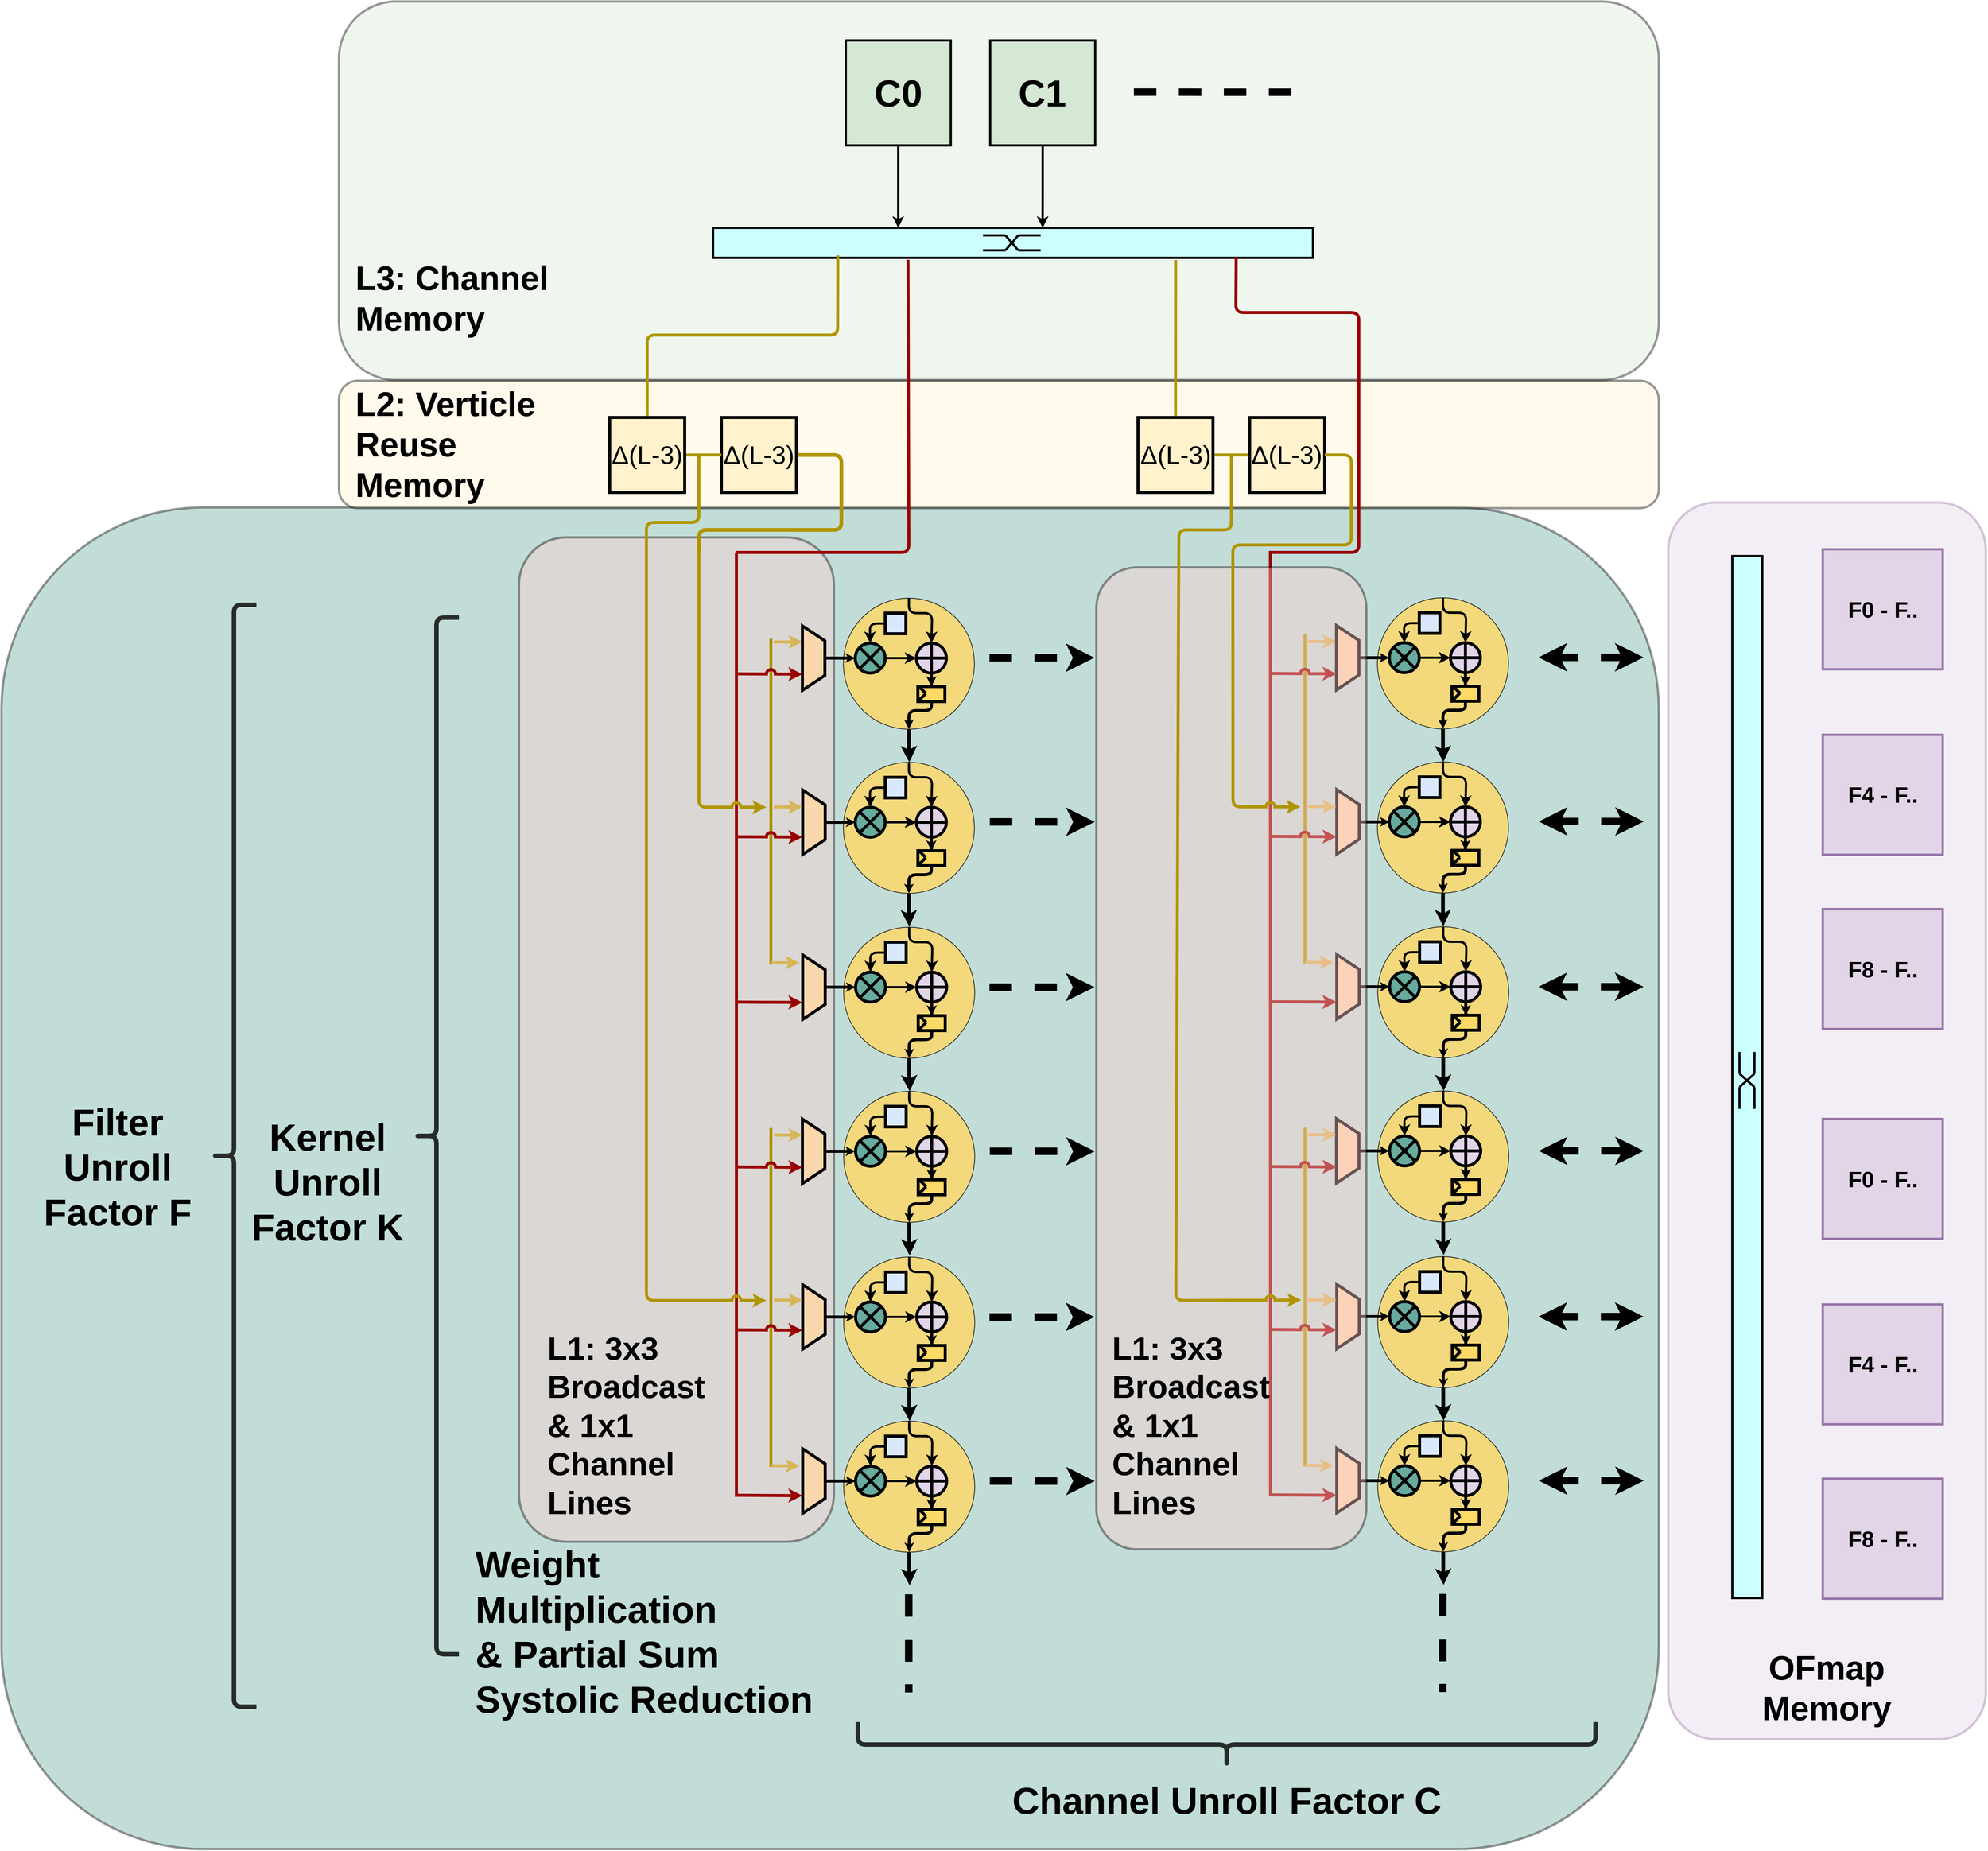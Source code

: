 <mxfile>
    <diagram id="b-QZY7A2Yf38U9uRUEZ3" name="Page-1">
        <mxGraphModel dx="-700" dy="201" grid="1" gridSize="10" guides="1" tooltips="1" connect="1" arrows="1" fold="1" page="1" pageScale="1" pageWidth="1100" pageHeight="850" math="0" shadow="0">
            <root>
                <mxCell id="0"/>
                <mxCell id="1" parent="0"/>
                <mxCell id="772" value="" style="rounded=1;whiteSpace=wrap;html=1;fillColor=#67AB9F;opacity=40;strokeColor=#000000;glass=0;strokeWidth=3;" parent="1" vertex="1">
                    <mxGeometry x="1430" y="725" width="2210" height="1790" as="geometry"/>
                </mxCell>
                <mxCell id="3967" value="" style="rounded=1;whiteSpace=wrap;html=1;fillColor=#FFCCCC;opacity=40;strokeColor=#000000;glass=0;strokeWidth=3;" parent="1" vertex="1">
                    <mxGeometry x="2120" y="765" width="420" height="1340" as="geometry"/>
                </mxCell>
                <mxCell id="773" value="Weight&amp;nbsp;&lt;br style=&quot;font-size: 50px&quot;&gt;Multiplication &amp;amp;&amp;nbsp;&lt;span style=&quot;font-size: 50px&quot;&gt;Partial Sum Systolic Reduction&lt;/span&gt;" style="text;html=1;strokeColor=none;fillColor=none;align=left;verticalAlign=middle;whiteSpace=wrap;rounded=0;glass=0;fontSize=50;fontStyle=1" parent="1" vertex="1">
                    <mxGeometry x="2060" y="2135" width="520" height="180" as="geometry"/>
                </mxCell>
                <mxCell id="776" value="" style="rounded=1;whiteSpace=wrap;html=1;fillColor=#FFF2CC;opacity=40;strokeColor=#000000;glass=0;strokeWidth=3;" parent="1" vertex="1">
                    <mxGeometry x="1880" y="556" width="1760" height="170" as="geometry"/>
                </mxCell>
                <mxCell id="777" value="" style="rounded=1;whiteSpace=wrap;html=1;fillColor=#d5e8d4;opacity=40;strokeColor=#000000;glass=0;strokeWidth=3;" parent="1" vertex="1">
                    <mxGeometry x="1880" y="50" width="1760" height="505" as="geometry"/>
                </mxCell>
                <mxCell id="779" value="" style="group;strokeWidth=3;strokeColor=#000000;" parent="1" vertex="1" connectable="0">
                    <mxGeometry x="2378.84" y="352" width="800" height="40" as="geometry"/>
                </mxCell>
                <mxCell id="780" value="" style="rounded=0;whiteSpace=wrap;html=1;fillColor=#CCFFFF;strokeWidth=3;strokeColor=#000000;" parent="779" vertex="1">
                    <mxGeometry width="800" height="40" as="geometry"/>
                </mxCell>
                <mxCell id="781" value="" style="group;strokeWidth=3;strokeColor=none;" parent="779" vertex="1" connectable="0">
                    <mxGeometry x="360.005" y="10" width="76.856" height="20" as="geometry"/>
                </mxCell>
                <mxCell id="782" value="" style="endArrow=none;html=1;rounded=0;strokeWidth=3;strokeColor=#000000;" parent="781" edge="1">
                    <mxGeometry width="50" height="50" relative="1" as="geometry">
                        <mxPoint as="sourcePoint"/>
                        <mxPoint x="29.888" as="targetPoint"/>
                    </mxGeometry>
                </mxCell>
                <mxCell id="783" value="" style="endArrow=none;html=1;rounded=0;strokeWidth=3;strokeColor=#000000;" parent="781" edge="1">
                    <mxGeometry width="50" height="50" relative="1" as="geometry">
                        <mxPoint x="29.888" as="sourcePoint"/>
                        <mxPoint x="46.967" y="20" as="targetPoint"/>
                    </mxGeometry>
                </mxCell>
                <mxCell id="784" value="" style="endArrow=none;html=1;rounded=0;strokeWidth=3;strokeColor=#000000;" parent="781" edge="1">
                    <mxGeometry width="50" height="50" relative="1" as="geometry">
                        <mxPoint x="29.888" y="20" as="sourcePoint"/>
                        <mxPoint x="46.967" as="targetPoint"/>
                    </mxGeometry>
                </mxCell>
                <mxCell id="785" value="" style="endArrow=none;html=1;rounded=0;strokeWidth=3;strokeColor=#000000;" parent="781" edge="1">
                    <mxGeometry width="50" height="50" relative="1" as="geometry">
                        <mxPoint x="46.967" as="sourcePoint"/>
                        <mxPoint x="76.856" as="targetPoint"/>
                    </mxGeometry>
                </mxCell>
                <mxCell id="786" value="" style="endArrow=none;html=1;rounded=0;strokeWidth=3;strokeColor=#000000;" parent="781" edge="1">
                    <mxGeometry width="50" height="50" relative="1" as="geometry">
                        <mxPoint x="46.967" y="20" as="sourcePoint"/>
                        <mxPoint x="76.856" y="20" as="targetPoint"/>
                    </mxGeometry>
                </mxCell>
                <mxCell id="787" value="" style="endArrow=none;html=1;rounded=0;strokeWidth=3;strokeColor=#000000;" parent="781" edge="1">
                    <mxGeometry width="50" height="50" relative="1" as="geometry">
                        <mxPoint y="20" as="sourcePoint"/>
                        <mxPoint x="29.888" y="20" as="targetPoint"/>
                    </mxGeometry>
                </mxCell>
                <mxCell id="789" style="edgeStyle=orthogonalEdgeStyle;rounded=0;orthogonalLoop=1;jettySize=auto;html=1;entryX=0.388;entryY=0.003;entryDx=0;entryDy=0;entryPerimeter=0;strokeWidth=3;strokeColor=#000000;" parent="1" source="790" edge="1">
                    <mxGeometry relative="1" as="geometry">
                        <mxPoint x="2625.76" y="352.12" as="targetPoint"/>
                    </mxGeometry>
                </mxCell>
                <mxCell id="790" value="C0" style="whiteSpace=wrap;html=1;aspect=fixed;fillColor=#d5e8d4;strokeColor=#000000;strokeWidth=3;fontSize=50;fontStyle=1" parent="1" vertex="1">
                    <mxGeometry x="2555.84" y="102" width="140" height="140" as="geometry"/>
                </mxCell>
                <mxCell id="3979" style="edgeStyle=none;jumpStyle=none;html=1;entryX=0.208;entryY=0.914;entryDx=0;entryDy=0;entryPerimeter=0;startArrow=none;startFill=0;endArrow=none;endFill=0;startSize=5;endSize=0;strokeColor=#B09500;strokeWidth=4;fillColor=#e3c800;exitX=0;exitY=0.5;exitDx=0;exitDy=0;" parent="1" source="3973" target="780" edge="1">
                    <mxGeometry relative="1" as="geometry">
                        <Array as="points">
                            <mxPoint x="2291" y="495"/>
                            <mxPoint x="2545" y="495"/>
                        </Array>
                    </mxGeometry>
                </mxCell>
                <mxCell id="3997" style="edgeStyle=none;html=1;endArrow=none;endFill=0;strokeWidth=5;fillColor=#fff2cc;strokeColor=#B09500;" edge="1" parent="1" source="797">
                    <mxGeometry relative="1" as="geometry">
                        <mxPoint x="2360" y="785" as="targetPoint"/>
                        <Array as="points">
                            <mxPoint x="2550" y="655"/>
                            <mxPoint x="2550" y="755"/>
                            <mxPoint x="2360" y="755"/>
                        </Array>
                    </mxGeometry>
                </mxCell>
                <mxCell id="797" value="&lt;span style=&quot;font-family: &amp;#34;arial unicode ms&amp;#34; , &amp;#34;lucida sans unicode&amp;#34; , sans-serif ; font-size: 34px ; font-weight: 400&quot;&gt;Δ(L-3)&lt;/span&gt;" style="whiteSpace=wrap;html=1;aspect=fixed;fillColor=#fff2cc;strokeColor=#000000;rotation=90;strokeWidth=4;horizontal=0;fontStyle=1" parent="1" vertex="1">
                    <mxGeometry x="2390" y="605" width="100" height="100" as="geometry"/>
                </mxCell>
                <mxCell id="803" style="edgeStyle=orthogonalEdgeStyle;rounded=0;orthogonalLoop=1;jettySize=auto;html=1;entryX=0.388;entryY=0.003;entryDx=0;entryDy=0;entryPerimeter=0;strokeWidth=3;strokeColor=#000000;" parent="1" source="804" edge="1">
                    <mxGeometry relative="1" as="geometry">
                        <mxPoint x="2818.36" y="352.12" as="targetPoint"/>
                    </mxGeometry>
                </mxCell>
                <mxCell id="804" value="C1" style="whiteSpace=wrap;html=1;aspect=fixed;fillColor=#d5e8d4;strokeColor=#000000;strokeWidth=3;fontSize=50;fontStyle=1" parent="1" vertex="1">
                    <mxGeometry x="2748.44" y="102" width="140" height="140" as="geometry"/>
                </mxCell>
                <mxCell id="821" value="" style="endArrow=none;dashed=1;html=1;rounded=0;strokeWidth=10;jumpStyle=arc;strokeColor=#000000;" parent="1" edge="1">
                    <mxGeometry width="50" height="50" relative="1" as="geometry">
                        <mxPoint x="2940" y="170.91" as="sourcePoint"/>
                        <mxPoint x="3160" y="171" as="targetPoint"/>
                    </mxGeometry>
                </mxCell>
                <mxCell id="822" value="L3: Channel Memory" style="text;html=1;strokeColor=none;fillColor=none;align=left;verticalAlign=middle;whiteSpace=wrap;rounded=0;glass=0;fontSize=45;fontStyle=1" parent="1" vertex="1">
                    <mxGeometry x="1900" y="351" width="270" height="190" as="geometry"/>
                </mxCell>
                <mxCell id="823" value="L2: Verticle Reuse Memory" style="text;html=1;strokeColor=none;fillColor=none;align=left;verticalAlign=middle;whiteSpace=wrap;rounded=0;glass=0;fontSize=45;fontStyle=1" parent="1" vertex="1">
                    <mxGeometry x="1900" y="576" width="280" height="130" as="geometry"/>
                </mxCell>
                <mxCell id="1955" value="" style="rounded=1;whiteSpace=wrap;html=1;fillColor=#e1d5e7;opacity=40;strokeColor=#9673a6;glass=0;strokeWidth=3;rotation=90;" parent="1" vertex="1">
                    <mxGeometry x="3039.41" y="1331.63" width="1650" height="423.59" as="geometry"/>
                </mxCell>
                <mxCell id="1956" value="F0 - F.." style="whiteSpace=wrap;html=1;aspect=fixed;fillColor=#e1d5e7;strokeColor=#9673a6;strokeWidth=3;rotation=90;fontSize=30;horizontal=0;fontStyle=1" parent="1" vertex="1">
                    <mxGeometry x="3858.68" y="780.92" width="160" height="160" as="geometry"/>
                </mxCell>
                <mxCell id="1957" value="OFmap Memory" style="text;html=1;strokeColor=none;fillColor=none;align=center;verticalAlign=middle;whiteSpace=wrap;rounded=0;glass=0;fontSize=45;fontStyle=1" parent="1" vertex="1">
                    <mxGeometry x="3734.41" y="2195" width="260" height="210.17" as="geometry"/>
                </mxCell>
                <mxCell id="1958" value="F4 - F.." style="whiteSpace=wrap;html=1;aspect=fixed;fillColor=#e1d5e7;strokeColor=#9673a6;strokeWidth=3;rotation=90;fontSize=30;horizontal=0;fontStyle=1" parent="1" vertex="1">
                    <mxGeometry x="3858.68" y="1028.34" width="160" height="160" as="geometry"/>
                </mxCell>
                <mxCell id="1959" value="F8 - F.." style="whiteSpace=wrap;html=1;aspect=fixed;fillColor=#e1d5e7;strokeColor=#9673a6;strokeWidth=3;rotation=90;fontSize=30;horizontal=0;fontStyle=1" parent="1" vertex="1">
                    <mxGeometry x="3858.68" y="1260.92" width="160" height="160" as="geometry"/>
                </mxCell>
                <mxCell id="1983" value="" style="shape=curlyBracket;whiteSpace=wrap;html=1;rounded=1;fontSize=30;fontColor=#990000;strokeColor=#000000;fillColor=#FFD966;opacity=80;size=0.5;strokeWidth=6;" parent="1" vertex="1">
                    <mxGeometry x="1710" y="855" width="60" height="1470" as="geometry"/>
                </mxCell>
                <mxCell id="1984" value="&lt;font color=&quot;#000000&quot; size=&quot;1&quot;&gt;&lt;b style=&quot;font-size: 50px&quot;&gt;Filter Unroll Factor F&lt;/b&gt;&lt;/font&gt;" style="text;html=1;strokeColor=none;fillColor=none;align=center;verticalAlign=middle;whiteSpace=wrap;rounded=0;fontSize=30;fontColor=#990000;opacity=80;" parent="1" vertex="1">
                    <mxGeometry x="1470" y="1400" width="230" height="410" as="geometry"/>
                </mxCell>
                <mxCell id="1985" value="" style="shape=curlyBracket;whiteSpace=wrap;html=1;rounded=1;fontSize=30;fontColor=#990000;strokeColor=#000000;fillColor=#FFD966;opacity=80;size=0.5;strokeWidth=6;rotation=0;" parent="1" vertex="1">
                    <mxGeometry x="1980" y="872" width="60" height="1383" as="geometry"/>
                </mxCell>
                <mxCell id="1986" value="" style="shape=curlyBracket;whiteSpace=wrap;html=1;rounded=1;fontSize=30;fontColor=#990000;strokeColor=#000000;fillColor=#FFD966;opacity=80;size=0.5;strokeWidth=6;rotation=-90;" parent="1" vertex="1">
                    <mxGeometry x="3033.81" y="1883.73" width="60" height="983.63" as="geometry"/>
                </mxCell>
                <mxCell id="1987" value="&lt;font color=&quot;#000000&quot; size=&quot;1&quot;&gt;&lt;b style=&quot;font-size: 50px&quot;&gt;Kernel Unroll Factor K&lt;/b&gt;&lt;/font&gt;" style="text;html=1;strokeColor=none;fillColor=none;align=center;verticalAlign=middle;whiteSpace=wrap;rounded=0;fontSize=30;fontColor=#990000;opacity=80;rotation=0;" parent="1" vertex="1">
                    <mxGeometry x="1750" y="1610" width="230" height="30" as="geometry"/>
                </mxCell>
                <mxCell id="1988" value="&lt;font color=&quot;#000000&quot; size=&quot;1&quot;&gt;&lt;b style=&quot;font-size: 50px&quot;&gt;Channel Unroll Factor C&lt;/b&gt;&lt;/font&gt;" style="text;html=1;strokeColor=none;fillColor=none;align=center;verticalAlign=middle;whiteSpace=wrap;rounded=0;fontSize=30;fontColor=#990000;opacity=80;" parent="1" vertex="1">
                    <mxGeometry x="2743.81" y="2435" width="640" height="30" as="geometry"/>
                </mxCell>
                <mxCell id="2780" value="" style="endArrow=none;dashed=1;html=1;rounded=0;strokeWidth=10;jumpStyle=arc;strokeColor=#000000;" parent="1" edge="1">
                    <mxGeometry x="-1550.19" y="2087.99" width="50" height="50" as="geometry">
                        <mxPoint x="2639.81" y="2175.0" as="sourcePoint"/>
                        <mxPoint x="2639.81" y="2306" as="targetPoint"/>
                    </mxGeometry>
                </mxCell>
                <mxCell id="2782" value="F0 - F.." style="whiteSpace=wrap;html=1;aspect=fixed;fillColor=#e1d5e7;strokeColor=#9673a6;strokeWidth=3;rotation=90;fontSize=30;horizontal=0;fontStyle=1" parent="1" vertex="1">
                    <mxGeometry x="3858.68" y="1540.83" width="160" height="160" as="geometry"/>
                </mxCell>
                <mxCell id="2783" value="F4 - F.." style="whiteSpace=wrap;html=1;aspect=fixed;fillColor=#e1d5e7;strokeColor=#9673a6;strokeWidth=3;rotation=90;fontSize=30;horizontal=0;fontStyle=1" parent="1" vertex="1">
                    <mxGeometry x="3858.68" y="1788.25" width="160" height="160" as="geometry"/>
                </mxCell>
                <mxCell id="2784" value="F8 - F.." style="whiteSpace=wrap;html=1;aspect=fixed;fillColor=#e1d5e7;strokeColor=#9673a6;strokeWidth=3;rotation=90;fontSize=30;horizontal=0;fontStyle=1" parent="1" vertex="1">
                    <mxGeometry x="3858.68" y="2020.83" width="160" height="160" as="geometry"/>
                </mxCell>
                <mxCell id="2939" value="L1: 3x3 Broadcast&lt;br&gt;&amp;amp; 1x1 Channel Lines" style="text;html=1;strokeColor=none;fillColor=none;align=left;verticalAlign=middle;whiteSpace=wrap;rounded=0;glass=0;fontSize=43;fontStyle=1" parent="1" vertex="1">
                    <mxGeometry x="2156.25" y="1885" width="269.59" height="130" as="geometry"/>
                </mxCell>
                <mxCell id="3249" style="edgeStyle=orthogonalEdgeStyle;rounded=0;orthogonalLoop=1;jettySize=auto;html=1;fontSize=30;fontColor=#990000;startArrow=none;startFill=0;endArrow=classic;endFill=1;strokeWidth=5;exitX=1;exitY=0.5;exitDx=0;exitDy=0;" parent="1" source="3250" edge="1">
                    <mxGeometry relative="1" as="geometry">
                        <mxPoint x="2640.59" y="1284" as="targetPoint"/>
                        <Array as="points">
                            <mxPoint x="2640.59" y="1264"/>
                            <mxPoint x="2640.59" y="1264"/>
                        </Array>
                    </mxGeometry>
                </mxCell>
                <mxCell id="3250" value="" style="ellipse;whiteSpace=wrap;html=1;aspect=fixed;fontSize=30;strokeColor=#000000;fillColor=#FFD966;opacity=80;rotation=90;" parent="1" vertex="1">
                    <mxGeometry x="2552.59" y="1065" width="174.83" height="174.83" as="geometry"/>
                </mxCell>
                <mxCell id="3251" style="edgeStyle=none;jumpStyle=arc;html=1;entryX=0.5;entryY=1;entryDx=0;entryDy=0;strokeWidth=3;" parent="1" source="3252" target="3257" edge="1">
                    <mxGeometry relative="1" as="geometry"/>
                </mxCell>
                <mxCell id="3252" value="" style="ellipse;whiteSpace=wrap;html=1;aspect=fixed;fillColor=#67AB9F;strokeWidth=4;strokeColor=#000000;rotation=90;" parent="1" vertex="1">
                    <mxGeometry x="2568.44" y="1125" width="40" height="40" as="geometry"/>
                </mxCell>
                <mxCell id="3253" value="" style="endArrow=none;html=1;rounded=0;strokeColor=#000000;strokeWidth=4;exitX=0;exitY=0;exitDx=0;exitDy=0;entryX=1;entryY=1;entryDx=0;entryDy=0;" parent="1" source="3252" target="3252" edge="1">
                    <mxGeometry width="50" height="50" relative="1" as="geometry">
                        <mxPoint x="2674.59" y="1137" as="sourcePoint"/>
                        <mxPoint x="2705.59" y="1162" as="targetPoint"/>
                    </mxGeometry>
                </mxCell>
                <mxCell id="3254" value="" style="endArrow=none;html=1;rounded=0;strokeColor=#000000;strokeWidth=4;exitX=0;exitY=1;exitDx=0;exitDy=0;entryX=1;entryY=0;entryDx=0;entryDy=0;" parent="1" source="3252" target="3252" edge="1">
                    <mxGeometry width="50" height="50" relative="1" as="geometry">
                        <mxPoint x="2729.59" y="1093" as="sourcePoint"/>
                        <mxPoint x="2694.59" y="1121" as="targetPoint"/>
                    </mxGeometry>
                </mxCell>
                <mxCell id="3255" style="edgeStyle=none;jumpStyle=arc;html=1;entryX=0;entryY=0.5;entryDx=0;entryDy=0;strokeWidth=3;" parent="1" source="3256" target="3252" edge="1">
                    <mxGeometry relative="1" as="geometry">
                        <Array as="points">
                            <mxPoint x="2588" y="1099"/>
                        </Array>
                    </mxGeometry>
                </mxCell>
                <mxCell id="3256" value="" style="whiteSpace=wrap;html=1;aspect=fixed;fillColor=#dae8fc;strokeColor=#000000;strokeWidth=4;rotation=90;" parent="1" vertex="1">
                    <mxGeometry x="2608.44" y="1085" width="27.5" height="27.5" as="geometry"/>
                </mxCell>
                <mxCell id="3265" style="edgeStyle=none;jumpStyle=arc;html=1;exitX=0;exitY=0.5;exitDx=0;exitDy=0;entryX=0;entryY=0.5;entryDx=0;entryDy=0;strokeWidth=3;startArrow=classic;startFill=1;endArrow=none;endFill=0;" parent="1" source="3257" target="3250" edge="1">
                    <mxGeometry relative="1" as="geometry">
                        <Array as="points">
                            <mxPoint x="2671" y="1085"/>
                            <mxPoint x="2640" y="1085"/>
                        </Array>
                    </mxGeometry>
                </mxCell>
                <mxCell id="3257" value="" style="ellipse;whiteSpace=wrap;html=1;aspect=fixed;fillColor=#e1d5e7;strokeColor=#000000;strokeWidth=4;rotation=90;" parent="1" vertex="1">
                    <mxGeometry x="2650" y="1125" width="40" height="40" as="geometry"/>
                </mxCell>
                <mxCell id="3258" value="" style="endArrow=none;html=1;rounded=0;strokeColor=#000000;entryX=0.5;entryY=0;entryDx=0;entryDy=0;exitX=0.5;exitY=1;exitDx=0;exitDy=0;strokeWidth=4;" parent="1" source="3257" target="3257" edge="1">
                    <mxGeometry width="50" height="50" relative="1" as="geometry">
                        <mxPoint x="2659.59" y="1132" as="sourcePoint"/>
                        <mxPoint x="2709.59" y="1182" as="targetPoint"/>
                    </mxGeometry>
                </mxCell>
                <mxCell id="3259" value="" style="endArrow=none;html=1;rounded=0;strokeColor=#000000;entryX=0;entryY=0.5;entryDx=0;entryDy=0;exitX=1;exitY=0.5;exitDx=0;exitDy=0;strokeWidth=4;" parent="1" source="3257" target="3257" edge="1">
                    <mxGeometry width="50" height="50" relative="1" as="geometry">
                        <mxPoint x="2759.59" y="1182" as="sourcePoint"/>
                        <mxPoint x="2819.59" y="1182" as="targetPoint"/>
                    </mxGeometry>
                </mxCell>
                <mxCell id="3260" style="edgeStyle=orthogonalEdgeStyle;rounded=1;orthogonalLoop=1;jettySize=auto;html=1;exitX=1;exitY=0.5;exitDx=0;exitDy=0;entryX=1;entryY=0.5;entryDx=0;entryDy=0;fontSize=30;fontColor=#990000;startArrow=none;startFill=0;endArrow=classic;endFill=1;strokeWidth=4;endSize=0;startSize=6;" parent="1" source="3261" target="3250" edge="1">
                    <mxGeometry relative="1" as="geometry">
                        <Array as="points">
                            <mxPoint x="2670" y="1215"/>
                            <mxPoint x="2640" y="1215"/>
                        </Array>
                    </mxGeometry>
                </mxCell>
                <mxCell id="3261" value="" style="rounded=0;whiteSpace=wrap;html=1;glass=0;strokeColor=#000000;strokeWidth=4;fillColor=#FFD966;rotation=90;" parent="1" vertex="1">
                    <mxGeometry x="2660" y="1175" width="20" height="36" as="geometry"/>
                </mxCell>
                <mxCell id="3262" value="" style="endArrow=none;html=1;rounded=0;startSize=1;endSize=1;strokeColor=#000000;strokeWidth=4;jumpStyle=none;jumpSize=6;" parent="1" edge="1">
                    <mxGeometry width="50" height="50" relative="1" as="geometry">
                        <mxPoint x="2652.59" y="1182.17" as="sourcePoint"/>
                        <mxPoint x="2662.59" y="1192.17" as="targetPoint"/>
                    </mxGeometry>
                </mxCell>
                <mxCell id="3263" value="" style="endArrow=none;html=1;rounded=0;startSize=1;endSize=1;strokeColor=#000000;strokeWidth=4;jumpStyle=none;jumpSize=6;" parent="1" edge="1">
                    <mxGeometry width="50" height="50" relative="1" as="geometry">
                        <mxPoint x="2662.59" y="1192.17" as="sourcePoint"/>
                        <mxPoint x="2652.59" y="1202.17" as="targetPoint"/>
                    </mxGeometry>
                </mxCell>
                <mxCell id="3264" style="edgeStyle=orthogonalEdgeStyle;rounded=0;jumpStyle=none;jumpSize=6;orthogonalLoop=1;jettySize=auto;html=1;entryX=0;entryY=0.5;entryDx=0;entryDy=0;startArrow=none;startFill=0;endArrow=classic;endFill=1;startSize=1;endSize=1;strokeColor=#000000;strokeWidth=4;" parent="1" source="3257" target="3261" edge="1">
                    <mxGeometry relative="1" as="geometry"/>
                </mxCell>
                <mxCell id="3266" style="edgeStyle=orthogonalEdgeStyle;rounded=0;orthogonalLoop=1;jettySize=auto;html=1;fontSize=30;fontColor=#990000;startArrow=none;startFill=0;endArrow=classic;endFill=1;strokeWidth=5;exitX=1;exitY=0.5;exitDx=0;exitDy=0;" parent="1" source="3267" edge="1">
                    <mxGeometry relative="1" as="geometry">
                        <mxPoint x="2640.59" y="1065" as="targetPoint"/>
                        <Array as="points">
                            <mxPoint x="2640.59" y="1045"/>
                            <mxPoint x="2640.59" y="1045"/>
                        </Array>
                    </mxGeometry>
                </mxCell>
                <mxCell id="3267" value="" style="ellipse;whiteSpace=wrap;html=1;aspect=fixed;fontSize=30;strokeColor=#000000;fillColor=#FFD966;opacity=80;rotation=90;" parent="1" vertex="1">
                    <mxGeometry x="2552.59" y="846" width="174.83" height="174.83" as="geometry"/>
                </mxCell>
                <mxCell id="3268" style="edgeStyle=none;jumpStyle=arc;html=1;entryX=0.5;entryY=1;entryDx=0;entryDy=0;strokeWidth=3;" parent="1" source="3269" target="3275" edge="1">
                    <mxGeometry relative="1" as="geometry"/>
                </mxCell>
                <mxCell id="3269" value="" style="ellipse;whiteSpace=wrap;html=1;aspect=fixed;fillColor=#67AB9F;strokeWidth=4;strokeColor=#000000;rotation=90;" parent="1" vertex="1">
                    <mxGeometry x="2568.44" y="906" width="40" height="40" as="geometry"/>
                </mxCell>
                <mxCell id="3270" value="" style="endArrow=none;html=1;rounded=0;strokeColor=#000000;strokeWidth=4;exitX=0;exitY=0;exitDx=0;exitDy=0;entryX=1;entryY=1;entryDx=0;entryDy=0;" parent="1" source="3269" target="3269" edge="1">
                    <mxGeometry width="50" height="50" relative="1" as="geometry">
                        <mxPoint x="2674.59" y="918" as="sourcePoint"/>
                        <mxPoint x="2705.59" y="943" as="targetPoint"/>
                    </mxGeometry>
                </mxCell>
                <mxCell id="3271" value="" style="endArrow=none;html=1;rounded=0;strokeColor=#000000;strokeWidth=4;exitX=0;exitY=1;exitDx=0;exitDy=0;entryX=1;entryY=0;entryDx=0;entryDy=0;" parent="1" source="3269" target="3269" edge="1">
                    <mxGeometry width="50" height="50" relative="1" as="geometry">
                        <mxPoint x="2729.59" y="874" as="sourcePoint"/>
                        <mxPoint x="2694.59" y="902" as="targetPoint"/>
                    </mxGeometry>
                </mxCell>
                <mxCell id="3272" style="edgeStyle=none;jumpStyle=arc;html=1;entryX=0;entryY=0.5;entryDx=0;entryDy=0;strokeWidth=3;" parent="1" source="3273" target="3269" edge="1">
                    <mxGeometry relative="1" as="geometry">
                        <Array as="points">
                            <mxPoint x="2588" y="880"/>
                        </Array>
                    </mxGeometry>
                </mxCell>
                <mxCell id="3273" value="" style="whiteSpace=wrap;html=1;aspect=fixed;fillColor=#dae8fc;strokeColor=#000000;strokeWidth=4;rotation=90;" parent="1" vertex="1">
                    <mxGeometry x="2608.44" y="866" width="27.5" height="27.5" as="geometry"/>
                </mxCell>
                <mxCell id="3274" style="edgeStyle=none;jumpStyle=arc;html=1;exitX=0;exitY=0.5;exitDx=0;exitDy=0;entryX=0;entryY=0.5;entryDx=0;entryDy=0;strokeWidth=3;startArrow=classic;startFill=1;endArrow=none;endFill=0;" parent="1" source="3275" target="3267" edge="1">
                    <mxGeometry relative="1" as="geometry">
                        <Array as="points">
                            <mxPoint x="2671" y="866"/>
                            <mxPoint x="2640" y="866"/>
                        </Array>
                    </mxGeometry>
                </mxCell>
                <mxCell id="3275" value="" style="ellipse;whiteSpace=wrap;html=1;aspect=fixed;fillColor=#e1d5e7;strokeColor=#000000;strokeWidth=4;rotation=90;" parent="1" vertex="1">
                    <mxGeometry x="2650" y="906" width="40" height="40" as="geometry"/>
                </mxCell>
                <mxCell id="3276" value="" style="endArrow=none;html=1;rounded=0;strokeColor=#000000;entryX=0.5;entryY=0;entryDx=0;entryDy=0;exitX=0.5;exitY=1;exitDx=0;exitDy=0;strokeWidth=4;" parent="1" source="3275" target="3275" edge="1">
                    <mxGeometry width="50" height="50" relative="1" as="geometry">
                        <mxPoint x="2659.59" y="913" as="sourcePoint"/>
                        <mxPoint x="2709.59" y="963" as="targetPoint"/>
                    </mxGeometry>
                </mxCell>
                <mxCell id="3277" value="" style="endArrow=none;html=1;rounded=0;strokeColor=#000000;entryX=0;entryY=0.5;entryDx=0;entryDy=0;exitX=1;exitY=0.5;exitDx=0;exitDy=0;strokeWidth=4;" parent="1" source="3275" target="3275" edge="1">
                    <mxGeometry width="50" height="50" relative="1" as="geometry">
                        <mxPoint x="2759.59" y="963" as="sourcePoint"/>
                        <mxPoint x="2819.59" y="963" as="targetPoint"/>
                    </mxGeometry>
                </mxCell>
                <mxCell id="3278" style="edgeStyle=orthogonalEdgeStyle;rounded=1;orthogonalLoop=1;jettySize=auto;html=1;exitX=1;exitY=0.5;exitDx=0;exitDy=0;entryX=1;entryY=0.5;entryDx=0;entryDy=0;fontSize=30;fontColor=#990000;startArrow=none;startFill=0;endArrow=classic;endFill=1;strokeWidth=4;endSize=0;startSize=6;" parent="1" source="3279" target="3267" edge="1">
                    <mxGeometry relative="1" as="geometry">
                        <Array as="points">
                            <mxPoint x="2670" y="996"/>
                            <mxPoint x="2640" y="996"/>
                        </Array>
                    </mxGeometry>
                </mxCell>
                <mxCell id="3279" value="" style="rounded=0;whiteSpace=wrap;html=1;glass=0;strokeColor=#000000;strokeWidth=4;fillColor=#FFD966;rotation=90;" parent="1" vertex="1">
                    <mxGeometry x="2660" y="956" width="20" height="36" as="geometry"/>
                </mxCell>
                <mxCell id="3280" value="" style="endArrow=none;html=1;rounded=0;startSize=1;endSize=1;strokeColor=#000000;strokeWidth=4;jumpStyle=none;jumpSize=6;" parent="1" edge="1">
                    <mxGeometry width="50" height="50" relative="1" as="geometry">
                        <mxPoint x="2652.59" y="963.17" as="sourcePoint"/>
                        <mxPoint x="2662.59" y="973.17" as="targetPoint"/>
                    </mxGeometry>
                </mxCell>
                <mxCell id="3281" value="" style="endArrow=none;html=1;rounded=0;startSize=1;endSize=1;strokeColor=#000000;strokeWidth=4;jumpStyle=none;jumpSize=6;" parent="1" edge="1">
                    <mxGeometry width="50" height="50" relative="1" as="geometry">
                        <mxPoint x="2662.59" y="973.17" as="sourcePoint"/>
                        <mxPoint x="2652.59" y="983.17" as="targetPoint"/>
                    </mxGeometry>
                </mxCell>
                <mxCell id="3282" style="edgeStyle=orthogonalEdgeStyle;rounded=0;jumpStyle=none;jumpSize=6;orthogonalLoop=1;jettySize=auto;html=1;entryX=0;entryY=0.5;entryDx=0;entryDy=0;startArrow=none;startFill=0;endArrow=classic;endFill=1;startSize=1;endSize=1;strokeColor=#000000;strokeWidth=4;" parent="1" source="3275" target="3279" edge="1">
                    <mxGeometry relative="1" as="geometry"/>
                </mxCell>
                <mxCell id="3283" style="edgeStyle=orthogonalEdgeStyle;rounded=0;orthogonalLoop=1;jettySize=auto;html=1;fontSize=30;fontColor=#990000;startArrow=none;startFill=0;endArrow=classic;endFill=1;strokeWidth=5;exitX=1;exitY=0.5;exitDx=0;exitDy=0;" parent="1" source="3284" edge="1">
                    <mxGeometry relative="1" as="geometry">
                        <mxPoint x="2641" y="1723" as="targetPoint"/>
                        <Array as="points">
                            <mxPoint x="2641" y="1703"/>
                            <mxPoint x="2641" y="1703"/>
                        </Array>
                    </mxGeometry>
                </mxCell>
                <mxCell id="3284" value="" style="ellipse;whiteSpace=wrap;html=1;aspect=fixed;fontSize=30;strokeColor=#000000;fillColor=#FFD966;opacity=80;rotation=90;" parent="1" vertex="1">
                    <mxGeometry x="2553" y="1504" width="174.83" height="174.83" as="geometry"/>
                </mxCell>
                <mxCell id="3285" style="edgeStyle=none;jumpStyle=arc;html=1;entryX=0.5;entryY=1;entryDx=0;entryDy=0;strokeWidth=3;" parent="1" source="3286" target="3292" edge="1">
                    <mxGeometry relative="1" as="geometry"/>
                </mxCell>
                <mxCell id="3286" value="" style="ellipse;whiteSpace=wrap;html=1;aspect=fixed;fillColor=#67AB9F;strokeWidth=4;strokeColor=#000000;rotation=90;" parent="1" vertex="1">
                    <mxGeometry x="2568.85" y="1564" width="40" height="40" as="geometry"/>
                </mxCell>
                <mxCell id="3287" value="" style="endArrow=none;html=1;rounded=0;strokeColor=#000000;strokeWidth=4;exitX=0;exitY=0;exitDx=0;exitDy=0;entryX=1;entryY=1;entryDx=0;entryDy=0;" parent="1" source="3286" target="3286" edge="1">
                    <mxGeometry width="50" height="50" relative="1" as="geometry">
                        <mxPoint x="2675" y="1576" as="sourcePoint"/>
                        <mxPoint x="2706" y="1601" as="targetPoint"/>
                    </mxGeometry>
                </mxCell>
                <mxCell id="3288" value="" style="endArrow=none;html=1;rounded=0;strokeColor=#000000;strokeWidth=4;exitX=0;exitY=1;exitDx=0;exitDy=0;entryX=1;entryY=0;entryDx=0;entryDy=0;" parent="1" source="3286" target="3286" edge="1">
                    <mxGeometry width="50" height="50" relative="1" as="geometry">
                        <mxPoint x="2730" y="1532" as="sourcePoint"/>
                        <mxPoint x="2695" y="1560" as="targetPoint"/>
                    </mxGeometry>
                </mxCell>
                <mxCell id="3289" style="edgeStyle=none;jumpStyle=arc;html=1;entryX=0;entryY=0.5;entryDx=0;entryDy=0;strokeWidth=3;" parent="1" source="3290" target="3286" edge="1">
                    <mxGeometry relative="1" as="geometry">
                        <Array as="points">
                            <mxPoint x="2588.41" y="1538"/>
                        </Array>
                    </mxGeometry>
                </mxCell>
                <mxCell id="3290" value="" style="whiteSpace=wrap;html=1;aspect=fixed;fillColor=#dae8fc;strokeColor=#000000;strokeWidth=4;rotation=90;" parent="1" vertex="1">
                    <mxGeometry x="2608.85" y="1524" width="27.5" height="27.5" as="geometry"/>
                </mxCell>
                <mxCell id="3291" style="edgeStyle=none;jumpStyle=arc;html=1;exitX=0;exitY=0.5;exitDx=0;exitDy=0;entryX=0;entryY=0.5;entryDx=0;entryDy=0;strokeWidth=3;startArrow=classic;startFill=1;endArrow=none;endFill=0;" parent="1" source="3292" target="3284" edge="1">
                    <mxGeometry relative="1" as="geometry">
                        <Array as="points">
                            <mxPoint x="2671.41" y="1524"/>
                            <mxPoint x="2640.41" y="1524"/>
                        </Array>
                    </mxGeometry>
                </mxCell>
                <mxCell id="3292" value="" style="ellipse;whiteSpace=wrap;html=1;aspect=fixed;fillColor=#e1d5e7;strokeColor=#000000;strokeWidth=4;rotation=90;" parent="1" vertex="1">
                    <mxGeometry x="2650.41" y="1564" width="40" height="40" as="geometry"/>
                </mxCell>
                <mxCell id="3293" value="" style="endArrow=none;html=1;rounded=0;strokeColor=#000000;entryX=0.5;entryY=0;entryDx=0;entryDy=0;exitX=0.5;exitY=1;exitDx=0;exitDy=0;strokeWidth=4;" parent="1" source="3292" target="3292" edge="1">
                    <mxGeometry width="50" height="50" relative="1" as="geometry">
                        <mxPoint x="2660" y="1571" as="sourcePoint"/>
                        <mxPoint x="2710" y="1621" as="targetPoint"/>
                    </mxGeometry>
                </mxCell>
                <mxCell id="3294" value="" style="endArrow=none;html=1;rounded=0;strokeColor=#000000;entryX=0;entryY=0.5;entryDx=0;entryDy=0;exitX=1;exitY=0.5;exitDx=0;exitDy=0;strokeWidth=4;" parent="1" source="3292" target="3292" edge="1">
                    <mxGeometry width="50" height="50" relative="1" as="geometry">
                        <mxPoint x="2760" y="1621" as="sourcePoint"/>
                        <mxPoint x="2820" y="1621" as="targetPoint"/>
                    </mxGeometry>
                </mxCell>
                <mxCell id="3295" style="edgeStyle=orthogonalEdgeStyle;rounded=1;orthogonalLoop=1;jettySize=auto;html=1;exitX=1;exitY=0.5;exitDx=0;exitDy=0;entryX=1;entryY=0.5;entryDx=0;entryDy=0;fontSize=30;fontColor=#990000;startArrow=none;startFill=0;endArrow=classic;endFill=1;strokeWidth=4;endSize=0;startSize=6;" parent="1" source="3296" target="3284" edge="1">
                    <mxGeometry relative="1" as="geometry">
                        <Array as="points">
                            <mxPoint x="2670.41" y="1654"/>
                            <mxPoint x="2640.41" y="1654"/>
                        </Array>
                    </mxGeometry>
                </mxCell>
                <mxCell id="3296" value="" style="rounded=0;whiteSpace=wrap;html=1;glass=0;strokeColor=#000000;strokeWidth=4;fillColor=#FFD966;rotation=90;" parent="1" vertex="1">
                    <mxGeometry x="2660.41" y="1614" width="20" height="36" as="geometry"/>
                </mxCell>
                <mxCell id="3297" value="" style="endArrow=none;html=1;rounded=0;startSize=1;endSize=1;strokeColor=#000000;strokeWidth=4;jumpStyle=none;jumpSize=6;" parent="1" edge="1">
                    <mxGeometry width="50" height="50" relative="1" as="geometry">
                        <mxPoint x="2653" y="1621.17" as="sourcePoint"/>
                        <mxPoint x="2663" y="1631.17" as="targetPoint"/>
                    </mxGeometry>
                </mxCell>
                <mxCell id="3298" value="" style="endArrow=none;html=1;rounded=0;startSize=1;endSize=1;strokeColor=#000000;strokeWidth=4;jumpStyle=none;jumpSize=6;" parent="1" edge="1">
                    <mxGeometry width="50" height="50" relative="1" as="geometry">
                        <mxPoint x="2663" y="1631.17" as="sourcePoint"/>
                        <mxPoint x="2653" y="1641.17" as="targetPoint"/>
                    </mxGeometry>
                </mxCell>
                <mxCell id="3299" style="edgeStyle=orthogonalEdgeStyle;rounded=0;jumpStyle=none;jumpSize=6;orthogonalLoop=1;jettySize=auto;html=1;entryX=0;entryY=0.5;entryDx=0;entryDy=0;startArrow=none;startFill=0;endArrow=classic;endFill=1;startSize=1;endSize=1;strokeColor=#000000;strokeWidth=4;" parent="1" source="3292" target="3296" edge="1">
                    <mxGeometry relative="1" as="geometry"/>
                </mxCell>
                <mxCell id="3300" style="edgeStyle=orthogonalEdgeStyle;rounded=0;orthogonalLoop=1;jettySize=auto;html=1;fontSize=30;fontColor=#990000;startArrow=none;startFill=0;endArrow=classic;endFill=1;strokeWidth=5;exitX=1;exitY=0.5;exitDx=0;exitDy=0;" parent="1" source="3301" edge="1">
                    <mxGeometry relative="1" as="geometry">
                        <mxPoint x="2641" y="1504" as="targetPoint"/>
                        <Array as="points">
                            <mxPoint x="2641" y="1484"/>
                            <mxPoint x="2641" y="1484"/>
                        </Array>
                    </mxGeometry>
                </mxCell>
                <mxCell id="3301" value="" style="ellipse;whiteSpace=wrap;html=1;aspect=fixed;fontSize=30;strokeColor=#000000;fillColor=#FFD966;opacity=80;rotation=90;" parent="1" vertex="1">
                    <mxGeometry x="2553" y="1285" width="174.83" height="174.83" as="geometry"/>
                </mxCell>
                <mxCell id="3302" style="edgeStyle=none;jumpStyle=arc;html=1;entryX=0.5;entryY=1;entryDx=0;entryDy=0;strokeWidth=3;" parent="1" source="3303" target="3309" edge="1">
                    <mxGeometry relative="1" as="geometry"/>
                </mxCell>
                <mxCell id="3303" value="" style="ellipse;whiteSpace=wrap;html=1;aspect=fixed;fillColor=#67AB9F;strokeWidth=4;strokeColor=#000000;rotation=90;" parent="1" vertex="1">
                    <mxGeometry x="2568.85" y="1345" width="40" height="40" as="geometry"/>
                </mxCell>
                <mxCell id="3304" value="" style="endArrow=none;html=1;rounded=0;strokeColor=#000000;strokeWidth=4;exitX=0;exitY=0;exitDx=0;exitDy=0;entryX=1;entryY=1;entryDx=0;entryDy=0;" parent="1" source="3303" target="3303" edge="1">
                    <mxGeometry width="50" height="50" relative="1" as="geometry">
                        <mxPoint x="2675" y="1357" as="sourcePoint"/>
                        <mxPoint x="2706" y="1382" as="targetPoint"/>
                    </mxGeometry>
                </mxCell>
                <mxCell id="3305" value="" style="endArrow=none;html=1;rounded=0;strokeColor=#000000;strokeWidth=4;exitX=0;exitY=1;exitDx=0;exitDy=0;entryX=1;entryY=0;entryDx=0;entryDy=0;" parent="1" source="3303" target="3303" edge="1">
                    <mxGeometry width="50" height="50" relative="1" as="geometry">
                        <mxPoint x="2730" y="1313" as="sourcePoint"/>
                        <mxPoint x="2695" y="1341" as="targetPoint"/>
                    </mxGeometry>
                </mxCell>
                <mxCell id="3306" style="edgeStyle=none;jumpStyle=arc;html=1;entryX=0;entryY=0.5;entryDx=0;entryDy=0;strokeWidth=3;" parent="1" source="3307" target="3303" edge="1">
                    <mxGeometry relative="1" as="geometry">
                        <Array as="points">
                            <mxPoint x="2588.41" y="1319"/>
                        </Array>
                    </mxGeometry>
                </mxCell>
                <mxCell id="3307" value="" style="whiteSpace=wrap;html=1;aspect=fixed;fillColor=#dae8fc;strokeColor=#000000;strokeWidth=4;rotation=90;" parent="1" vertex="1">
                    <mxGeometry x="2608.85" y="1305" width="27.5" height="27.5" as="geometry"/>
                </mxCell>
                <mxCell id="3308" style="edgeStyle=none;jumpStyle=arc;html=1;exitX=0;exitY=0.5;exitDx=0;exitDy=0;entryX=0;entryY=0.5;entryDx=0;entryDy=0;strokeWidth=3;startArrow=classic;startFill=1;endArrow=none;endFill=0;" parent="1" source="3309" target="3301" edge="1">
                    <mxGeometry relative="1" as="geometry">
                        <Array as="points">
                            <mxPoint x="2671.41" y="1305"/>
                            <mxPoint x="2640.41" y="1305"/>
                        </Array>
                    </mxGeometry>
                </mxCell>
                <mxCell id="3309" value="" style="ellipse;whiteSpace=wrap;html=1;aspect=fixed;fillColor=#e1d5e7;strokeColor=#000000;strokeWidth=4;rotation=90;" parent="1" vertex="1">
                    <mxGeometry x="2650.41" y="1345" width="40" height="40" as="geometry"/>
                </mxCell>
                <mxCell id="3310" value="" style="endArrow=none;html=1;rounded=0;strokeColor=#000000;entryX=0.5;entryY=0;entryDx=0;entryDy=0;exitX=0.5;exitY=1;exitDx=0;exitDy=0;strokeWidth=4;" parent="1" source="3309" target="3309" edge="1">
                    <mxGeometry width="50" height="50" relative="1" as="geometry">
                        <mxPoint x="2660" y="1352" as="sourcePoint"/>
                        <mxPoint x="2710" y="1402" as="targetPoint"/>
                    </mxGeometry>
                </mxCell>
                <mxCell id="3311" value="" style="endArrow=none;html=1;rounded=0;strokeColor=#000000;entryX=0;entryY=0.5;entryDx=0;entryDy=0;exitX=1;exitY=0.5;exitDx=0;exitDy=0;strokeWidth=4;" parent="1" source="3309" target="3309" edge="1">
                    <mxGeometry width="50" height="50" relative="1" as="geometry">
                        <mxPoint x="2760" y="1402" as="sourcePoint"/>
                        <mxPoint x="2820" y="1402" as="targetPoint"/>
                    </mxGeometry>
                </mxCell>
                <mxCell id="3312" style="edgeStyle=orthogonalEdgeStyle;rounded=1;orthogonalLoop=1;jettySize=auto;html=1;exitX=1;exitY=0.5;exitDx=0;exitDy=0;entryX=1;entryY=0.5;entryDx=0;entryDy=0;fontSize=30;fontColor=#990000;startArrow=none;startFill=0;endArrow=classic;endFill=1;strokeWidth=4;endSize=0;startSize=6;" parent="1" source="3313" target="3301" edge="1">
                    <mxGeometry relative="1" as="geometry">
                        <Array as="points">
                            <mxPoint x="2670.41" y="1435"/>
                            <mxPoint x="2640.41" y="1435"/>
                        </Array>
                    </mxGeometry>
                </mxCell>
                <mxCell id="3313" value="" style="rounded=0;whiteSpace=wrap;html=1;glass=0;strokeColor=#000000;strokeWidth=4;fillColor=#FFD966;rotation=90;" parent="1" vertex="1">
                    <mxGeometry x="2660.41" y="1395" width="20" height="36" as="geometry"/>
                </mxCell>
                <mxCell id="3314" value="" style="endArrow=none;html=1;rounded=0;startSize=1;endSize=1;strokeColor=#000000;strokeWidth=4;jumpStyle=none;jumpSize=6;" parent="1" edge="1">
                    <mxGeometry width="50" height="50" relative="1" as="geometry">
                        <mxPoint x="2653" y="1402.17" as="sourcePoint"/>
                        <mxPoint x="2663" y="1412.17" as="targetPoint"/>
                    </mxGeometry>
                </mxCell>
                <mxCell id="3315" value="" style="endArrow=none;html=1;rounded=0;startSize=1;endSize=1;strokeColor=#000000;strokeWidth=4;jumpStyle=none;jumpSize=6;" parent="1" edge="1">
                    <mxGeometry width="50" height="50" relative="1" as="geometry">
                        <mxPoint x="2663" y="1412.17" as="sourcePoint"/>
                        <mxPoint x="2653" y="1422.17" as="targetPoint"/>
                    </mxGeometry>
                </mxCell>
                <mxCell id="3316" style="edgeStyle=orthogonalEdgeStyle;rounded=0;jumpStyle=none;jumpSize=6;orthogonalLoop=1;jettySize=auto;html=1;entryX=0;entryY=0.5;entryDx=0;entryDy=0;startArrow=none;startFill=0;endArrow=classic;endFill=1;startSize=1;endSize=1;strokeColor=#000000;strokeWidth=4;" parent="1" source="3309" target="3313" edge="1">
                    <mxGeometry relative="1" as="geometry"/>
                </mxCell>
                <mxCell id="3336" style="edgeStyle=orthogonalEdgeStyle;rounded=0;orthogonalLoop=1;jettySize=auto;html=1;fontSize=30;fontColor=#990000;startArrow=none;startFill=0;endArrow=classic;endFill=1;strokeWidth=5;exitX=1;exitY=0.5;exitDx=0;exitDy=0;" parent="1" source="3337" edge="1">
                    <mxGeometry relative="1" as="geometry">
                        <mxPoint x="2641" y="1944" as="targetPoint"/>
                        <Array as="points">
                            <mxPoint x="2641" y="1924"/>
                            <mxPoint x="2641" y="1924"/>
                        </Array>
                    </mxGeometry>
                </mxCell>
                <mxCell id="3337" value="" style="ellipse;whiteSpace=wrap;html=1;aspect=fixed;fontSize=30;strokeColor=#000000;fillColor=#FFD966;opacity=80;rotation=90;" parent="1" vertex="1">
                    <mxGeometry x="2553" y="1725" width="174.83" height="174.83" as="geometry"/>
                </mxCell>
                <mxCell id="3338" style="edgeStyle=none;jumpStyle=arc;html=1;entryX=0.5;entryY=1;entryDx=0;entryDy=0;strokeWidth=3;" parent="1" source="3339" target="3345" edge="1">
                    <mxGeometry relative="1" as="geometry"/>
                </mxCell>
                <mxCell id="3339" value="" style="ellipse;whiteSpace=wrap;html=1;aspect=fixed;fillColor=#67AB9F;strokeWidth=4;strokeColor=#000000;rotation=90;" parent="1" vertex="1">
                    <mxGeometry x="2568.85" y="1785" width="40" height="40" as="geometry"/>
                </mxCell>
                <mxCell id="3340" value="" style="endArrow=none;html=1;rounded=0;strokeColor=#000000;strokeWidth=4;exitX=0;exitY=0;exitDx=0;exitDy=0;entryX=1;entryY=1;entryDx=0;entryDy=0;" parent="1" source="3339" target="3339" edge="1">
                    <mxGeometry width="50" height="50" relative="1" as="geometry">
                        <mxPoint x="2675" y="1797" as="sourcePoint"/>
                        <mxPoint x="2706" y="1822" as="targetPoint"/>
                    </mxGeometry>
                </mxCell>
                <mxCell id="3341" value="" style="endArrow=none;html=1;rounded=0;strokeColor=#000000;strokeWidth=4;exitX=0;exitY=1;exitDx=0;exitDy=0;entryX=1;entryY=0;entryDx=0;entryDy=0;" parent="1" source="3339" target="3339" edge="1">
                    <mxGeometry width="50" height="50" relative="1" as="geometry">
                        <mxPoint x="2730" y="1753" as="sourcePoint"/>
                        <mxPoint x="2695" y="1781" as="targetPoint"/>
                    </mxGeometry>
                </mxCell>
                <mxCell id="3342" style="edgeStyle=none;jumpStyle=arc;html=1;entryX=0;entryY=0.5;entryDx=0;entryDy=0;strokeWidth=3;" parent="1" source="3343" target="3339" edge="1">
                    <mxGeometry relative="1" as="geometry">
                        <Array as="points">
                            <mxPoint x="2588.41" y="1759"/>
                        </Array>
                    </mxGeometry>
                </mxCell>
                <mxCell id="3343" value="" style="whiteSpace=wrap;html=1;aspect=fixed;fillColor=#dae8fc;strokeColor=#000000;strokeWidth=4;rotation=90;" parent="1" vertex="1">
                    <mxGeometry x="2608.85" y="1745" width="27.5" height="27.5" as="geometry"/>
                </mxCell>
                <mxCell id="3344" style="edgeStyle=none;jumpStyle=arc;html=1;exitX=0;exitY=0.5;exitDx=0;exitDy=0;entryX=0;entryY=0.5;entryDx=0;entryDy=0;strokeWidth=3;startArrow=classic;startFill=1;endArrow=none;endFill=0;" parent="1" source="3345" target="3337" edge="1">
                    <mxGeometry relative="1" as="geometry">
                        <Array as="points">
                            <mxPoint x="2671.41" y="1745"/>
                            <mxPoint x="2640.41" y="1745"/>
                        </Array>
                    </mxGeometry>
                </mxCell>
                <mxCell id="3345" value="" style="ellipse;whiteSpace=wrap;html=1;aspect=fixed;fillColor=#e1d5e7;strokeColor=#000000;strokeWidth=4;rotation=90;" parent="1" vertex="1">
                    <mxGeometry x="2650.41" y="1785" width="40" height="40" as="geometry"/>
                </mxCell>
                <mxCell id="3346" value="" style="endArrow=none;html=1;rounded=0;strokeColor=#000000;entryX=0.5;entryY=0;entryDx=0;entryDy=0;exitX=0.5;exitY=1;exitDx=0;exitDy=0;strokeWidth=4;" parent="1" source="3345" target="3345" edge="1">
                    <mxGeometry width="50" height="50" relative="1" as="geometry">
                        <mxPoint x="2660" y="1792" as="sourcePoint"/>
                        <mxPoint x="2710" y="1842" as="targetPoint"/>
                    </mxGeometry>
                </mxCell>
                <mxCell id="3347" value="" style="endArrow=none;html=1;rounded=0;strokeColor=#000000;entryX=0;entryY=0.5;entryDx=0;entryDy=0;exitX=1;exitY=0.5;exitDx=0;exitDy=0;strokeWidth=4;" parent="1" source="3345" target="3345" edge="1">
                    <mxGeometry width="50" height="50" relative="1" as="geometry">
                        <mxPoint x="2760" y="1842" as="sourcePoint"/>
                        <mxPoint x="2820" y="1842" as="targetPoint"/>
                    </mxGeometry>
                </mxCell>
                <mxCell id="3348" style="edgeStyle=orthogonalEdgeStyle;rounded=1;orthogonalLoop=1;jettySize=auto;html=1;exitX=1;exitY=0.5;exitDx=0;exitDy=0;entryX=1;entryY=0.5;entryDx=0;entryDy=0;fontSize=30;fontColor=#990000;startArrow=none;startFill=0;endArrow=classic;endFill=1;strokeWidth=4;endSize=0;startSize=6;" parent="1" source="3349" target="3337" edge="1">
                    <mxGeometry relative="1" as="geometry">
                        <Array as="points">
                            <mxPoint x="2670.41" y="1875"/>
                            <mxPoint x="2640.41" y="1875"/>
                        </Array>
                    </mxGeometry>
                </mxCell>
                <mxCell id="3349" value="" style="rounded=0;whiteSpace=wrap;html=1;glass=0;strokeColor=#000000;strokeWidth=4;fillColor=#FFD966;rotation=90;" parent="1" vertex="1">
                    <mxGeometry x="2660.41" y="1835" width="20" height="36" as="geometry"/>
                </mxCell>
                <mxCell id="3350" value="" style="endArrow=none;html=1;rounded=0;startSize=1;endSize=1;strokeColor=#000000;strokeWidth=4;jumpStyle=none;jumpSize=6;" parent="1" edge="1">
                    <mxGeometry width="50" height="50" relative="1" as="geometry">
                        <mxPoint x="2653" y="1842.17" as="sourcePoint"/>
                        <mxPoint x="2663" y="1852.17" as="targetPoint"/>
                    </mxGeometry>
                </mxCell>
                <mxCell id="3351" value="" style="endArrow=none;html=1;rounded=0;startSize=1;endSize=1;strokeColor=#000000;strokeWidth=4;jumpStyle=none;jumpSize=6;" parent="1" edge="1">
                    <mxGeometry width="50" height="50" relative="1" as="geometry">
                        <mxPoint x="2663" y="1852.17" as="sourcePoint"/>
                        <mxPoint x="2653" y="1862.17" as="targetPoint"/>
                    </mxGeometry>
                </mxCell>
                <mxCell id="3352" style="edgeStyle=orthogonalEdgeStyle;rounded=0;jumpStyle=none;jumpSize=6;orthogonalLoop=1;jettySize=auto;html=1;entryX=0;entryY=0.5;entryDx=0;entryDy=0;startArrow=none;startFill=0;endArrow=classic;endFill=1;startSize=1;endSize=1;strokeColor=#000000;strokeWidth=4;" parent="1" source="3345" target="3349" edge="1">
                    <mxGeometry relative="1" as="geometry"/>
                </mxCell>
                <mxCell id="3373" style="edgeStyle=orthogonalEdgeStyle;rounded=0;orthogonalLoop=1;jettySize=auto;html=1;fontSize=30;fontColor=#990000;startArrow=none;startFill=0;endArrow=classic;endFill=1;strokeWidth=5;exitX=1;exitY=0.5;exitDx=0;exitDy=0;" parent="1" source="3374" edge="1">
                    <mxGeometry relative="1" as="geometry">
                        <mxPoint x="2641" y="2163" as="targetPoint"/>
                        <Array as="points">
                            <mxPoint x="2641" y="2143"/>
                            <mxPoint x="2641" y="2143"/>
                        </Array>
                    </mxGeometry>
                </mxCell>
                <mxCell id="3374" value="" style="ellipse;whiteSpace=wrap;html=1;aspect=fixed;fontSize=30;strokeColor=#000000;fillColor=#FFD966;opacity=80;rotation=90;" parent="1" vertex="1">
                    <mxGeometry x="2553" y="1944" width="174.83" height="174.83" as="geometry"/>
                </mxCell>
                <mxCell id="3375" style="edgeStyle=none;jumpStyle=arc;html=1;entryX=0.5;entryY=1;entryDx=0;entryDy=0;strokeWidth=3;" parent="1" source="3376" target="3382" edge="1">
                    <mxGeometry relative="1" as="geometry"/>
                </mxCell>
                <mxCell id="3376" value="" style="ellipse;whiteSpace=wrap;html=1;aspect=fixed;fillColor=#67AB9F;strokeWidth=4;strokeColor=#000000;rotation=90;" parent="1" vertex="1">
                    <mxGeometry x="2568.85" y="2004" width="40" height="40" as="geometry"/>
                </mxCell>
                <mxCell id="3377" value="" style="endArrow=none;html=1;rounded=0;strokeColor=#000000;strokeWidth=4;exitX=0;exitY=0;exitDx=0;exitDy=0;entryX=1;entryY=1;entryDx=0;entryDy=0;" parent="1" source="3376" target="3376" edge="1">
                    <mxGeometry width="50" height="50" relative="1" as="geometry">
                        <mxPoint x="2675" y="2016" as="sourcePoint"/>
                        <mxPoint x="2706" y="2041" as="targetPoint"/>
                    </mxGeometry>
                </mxCell>
                <mxCell id="3378" value="" style="endArrow=none;html=1;rounded=0;strokeColor=#000000;strokeWidth=4;exitX=0;exitY=1;exitDx=0;exitDy=0;entryX=1;entryY=0;entryDx=0;entryDy=0;" parent="1" source="3376" target="3376" edge="1">
                    <mxGeometry width="50" height="50" relative="1" as="geometry">
                        <mxPoint x="2730" y="1972" as="sourcePoint"/>
                        <mxPoint x="2695" y="2000" as="targetPoint"/>
                    </mxGeometry>
                </mxCell>
                <mxCell id="3379" style="edgeStyle=none;jumpStyle=arc;html=1;entryX=0;entryY=0.5;entryDx=0;entryDy=0;strokeWidth=3;" parent="1" source="3380" target="3376" edge="1">
                    <mxGeometry relative="1" as="geometry">
                        <Array as="points">
                            <mxPoint x="2588.41" y="1978"/>
                        </Array>
                    </mxGeometry>
                </mxCell>
                <mxCell id="3380" value="" style="whiteSpace=wrap;html=1;aspect=fixed;fillColor=#dae8fc;strokeColor=#000000;strokeWidth=4;rotation=90;" parent="1" vertex="1">
                    <mxGeometry x="2608.85" y="1964" width="27.5" height="27.5" as="geometry"/>
                </mxCell>
                <mxCell id="3381" style="edgeStyle=none;jumpStyle=arc;html=1;exitX=0;exitY=0.5;exitDx=0;exitDy=0;entryX=0;entryY=0.5;entryDx=0;entryDy=0;strokeWidth=3;startArrow=classic;startFill=1;endArrow=none;endFill=0;" parent="1" source="3382" target="3374" edge="1">
                    <mxGeometry relative="1" as="geometry">
                        <Array as="points">
                            <mxPoint x="2671.41" y="1964"/>
                            <mxPoint x="2640.41" y="1964"/>
                        </Array>
                    </mxGeometry>
                </mxCell>
                <mxCell id="3382" value="" style="ellipse;whiteSpace=wrap;html=1;aspect=fixed;fillColor=#e1d5e7;strokeColor=#000000;strokeWidth=4;rotation=90;" parent="1" vertex="1">
                    <mxGeometry x="2650.41" y="2004" width="40" height="40" as="geometry"/>
                </mxCell>
                <mxCell id="3383" value="" style="endArrow=none;html=1;rounded=0;strokeColor=#000000;entryX=0.5;entryY=0;entryDx=0;entryDy=0;exitX=0.5;exitY=1;exitDx=0;exitDy=0;strokeWidth=4;" parent="1" source="3382" target="3382" edge="1">
                    <mxGeometry width="50" height="50" relative="1" as="geometry">
                        <mxPoint x="2660" y="2011" as="sourcePoint"/>
                        <mxPoint x="2710" y="2061" as="targetPoint"/>
                    </mxGeometry>
                </mxCell>
                <mxCell id="3384" value="" style="endArrow=none;html=1;rounded=0;strokeColor=#000000;entryX=0;entryY=0.5;entryDx=0;entryDy=0;exitX=1;exitY=0.5;exitDx=0;exitDy=0;strokeWidth=4;" parent="1" source="3382" target="3382" edge="1">
                    <mxGeometry width="50" height="50" relative="1" as="geometry">
                        <mxPoint x="2760" y="2061" as="sourcePoint"/>
                        <mxPoint x="2820" y="2061" as="targetPoint"/>
                    </mxGeometry>
                </mxCell>
                <mxCell id="3385" style="edgeStyle=orthogonalEdgeStyle;rounded=1;orthogonalLoop=1;jettySize=auto;html=1;exitX=1;exitY=0.5;exitDx=0;exitDy=0;entryX=1;entryY=0.5;entryDx=0;entryDy=0;fontSize=30;fontColor=#990000;startArrow=none;startFill=0;endArrow=classic;endFill=1;strokeWidth=4;endSize=0;startSize=6;" parent="1" source="3386" target="3374" edge="1">
                    <mxGeometry relative="1" as="geometry">
                        <Array as="points">
                            <mxPoint x="2670.41" y="2094"/>
                            <mxPoint x="2640.41" y="2094"/>
                        </Array>
                    </mxGeometry>
                </mxCell>
                <mxCell id="3386" value="" style="rounded=0;whiteSpace=wrap;html=1;glass=0;strokeColor=#000000;strokeWidth=4;fillColor=#FFD966;rotation=90;" parent="1" vertex="1">
                    <mxGeometry x="2660.41" y="2054" width="20" height="36" as="geometry"/>
                </mxCell>
                <mxCell id="3387" value="" style="endArrow=none;html=1;rounded=0;startSize=1;endSize=1;strokeColor=#000000;strokeWidth=4;jumpStyle=none;jumpSize=6;" parent="1" edge="1">
                    <mxGeometry width="50" height="50" relative="1" as="geometry">
                        <mxPoint x="2653" y="2061.17" as="sourcePoint"/>
                        <mxPoint x="2663" y="2071.17" as="targetPoint"/>
                    </mxGeometry>
                </mxCell>
                <mxCell id="3388" value="" style="endArrow=none;html=1;rounded=0;startSize=1;endSize=1;strokeColor=#000000;strokeWidth=4;jumpStyle=none;jumpSize=6;" parent="1" edge="1">
                    <mxGeometry width="50" height="50" relative="1" as="geometry">
                        <mxPoint x="2663" y="2071.17" as="sourcePoint"/>
                        <mxPoint x="2653" y="2081.17" as="targetPoint"/>
                    </mxGeometry>
                </mxCell>
                <mxCell id="3389" style="edgeStyle=orthogonalEdgeStyle;rounded=0;jumpStyle=none;jumpSize=6;orthogonalLoop=1;jettySize=auto;html=1;entryX=0;entryY=0.5;entryDx=0;entryDy=0;startArrow=none;startFill=0;endArrow=classic;endFill=1;startSize=1;endSize=1;strokeColor=#000000;strokeWidth=4;" parent="1" source="3382" target="3386" edge="1">
                    <mxGeometry relative="1" as="geometry"/>
                </mxCell>
                <mxCell id="3391" style="edgeStyle=none;jumpStyle=arc;html=1;entryX=0.5;entryY=1;entryDx=0;entryDy=0;startArrow=none;startFill=0;endArrow=classic;endFill=1;startSize=6;endSize=0;strokeWidth=4;" parent="1" source="3390" target="3269" edge="1">
                    <mxGeometry relative="1" as="geometry"/>
                </mxCell>
                <mxCell id="3405" style="edgeStyle=none;jumpStyle=arc;html=1;exitX=0.25;exitY=1;exitDx=0;exitDy=0;startArrow=classic;startFill=1;endArrow=none;endFill=0;startSize=6;endSize=0;strokeColor=#D6B656;strokeWidth=4;" parent="1" source="3390" edge="1">
                    <mxGeometry relative="1" as="geometry">
                        <mxPoint x="2460" y="904.512" as="targetPoint"/>
                    </mxGeometry>
                </mxCell>
                <mxCell id="3390" value="" style="shape=trapezoid;perimeter=trapezoidPerimeter;whiteSpace=wrap;html=1;fixedSize=1;rounded=0;glass=0;strokeColor=#000000;strokeWidth=4;fillColor=#fad7ac;rotation=90;" parent="1" vertex="1">
                    <mxGeometry x="2470" y="911" width="86" height="30" as="geometry"/>
                </mxCell>
                <mxCell id="3394" style="edgeStyle=none;jumpStyle=arc;html=1;entryX=0.5;entryY=1;entryDx=0;entryDy=0;startArrow=none;startFill=0;endArrow=classic;endFill=1;startSize=6;endSize=0;strokeWidth=4;" parent="1" source="3395" edge="1">
                    <mxGeometry relative="1" as="geometry">
                        <mxPoint x="2568.85" y="1145" as="targetPoint"/>
                    </mxGeometry>
                </mxCell>
                <mxCell id="3395" value="" style="shape=trapezoid;perimeter=trapezoidPerimeter;whiteSpace=wrap;html=1;fixedSize=1;rounded=0;glass=0;strokeColor=#000000;strokeWidth=4;fillColor=#fad7ac;rotation=90;" parent="1" vertex="1">
                    <mxGeometry x="2470.41" y="1130" width="86" height="30" as="geometry"/>
                </mxCell>
                <mxCell id="3396" style="edgeStyle=none;jumpStyle=arc;html=1;entryX=0.5;entryY=1;entryDx=0;entryDy=0;startArrow=none;startFill=0;endArrow=classic;endFill=1;startSize=6;endSize=0;strokeWidth=4;" parent="1" source="3397" edge="1">
                    <mxGeometry relative="1" as="geometry">
                        <mxPoint x="2568.85" y="1365" as="targetPoint"/>
                    </mxGeometry>
                </mxCell>
                <mxCell id="3397" value="" style="shape=trapezoid;perimeter=trapezoidPerimeter;whiteSpace=wrap;html=1;fixedSize=1;rounded=0;glass=0;strokeColor=#000000;strokeWidth=4;fillColor=#fad7ac;rotation=90;" parent="1" vertex="1">
                    <mxGeometry x="2470.41" y="1350" width="86" height="30" as="geometry"/>
                </mxCell>
                <mxCell id="3398" style="edgeStyle=none;jumpStyle=arc;html=1;entryX=0.5;entryY=1;entryDx=0;entryDy=0;startArrow=none;startFill=0;endArrow=classic;endFill=1;startSize=6;endSize=0;strokeWidth=4;" parent="1" source="3399" edge="1">
                    <mxGeometry relative="1" as="geometry">
                        <mxPoint x="2568.44" y="1584" as="targetPoint"/>
                    </mxGeometry>
                </mxCell>
                <mxCell id="3399" value="" style="shape=trapezoid;perimeter=trapezoidPerimeter;whiteSpace=wrap;html=1;fixedSize=1;rounded=0;glass=0;strokeColor=#000000;strokeWidth=4;fillColor=#fad7ac;rotation=90;" parent="1" vertex="1">
                    <mxGeometry x="2470.0" y="1569" width="86" height="30" as="geometry"/>
                </mxCell>
                <mxCell id="3400" style="edgeStyle=none;jumpStyle=arc;html=1;entryX=0.5;entryY=1;entryDx=0;entryDy=0;startArrow=none;startFill=0;endArrow=classic;endFill=1;startSize=6;endSize=0;strokeWidth=4;" parent="1" source="3401" edge="1">
                    <mxGeometry relative="1" as="geometry">
                        <mxPoint x="2568.85" y="1805" as="targetPoint"/>
                    </mxGeometry>
                </mxCell>
                <mxCell id="3401" value="" style="shape=trapezoid;perimeter=trapezoidPerimeter;whiteSpace=wrap;html=1;fixedSize=1;rounded=0;glass=0;strokeColor=#000000;strokeWidth=4;fillColor=#fad7ac;rotation=90;" parent="1" vertex="1">
                    <mxGeometry x="2470.41" y="1790" width="86" height="30" as="geometry"/>
                </mxCell>
                <mxCell id="3402" style="edgeStyle=none;jumpStyle=arc;html=1;entryX=0.5;entryY=1;entryDx=0;entryDy=0;startArrow=none;startFill=0;endArrow=classic;endFill=1;startSize=6;endSize=0;strokeWidth=4;" parent="1" source="3403" edge="1">
                    <mxGeometry relative="1" as="geometry">
                        <mxPoint x="2568.85" y="2024" as="targetPoint"/>
                    </mxGeometry>
                </mxCell>
                <mxCell id="3403" value="" style="shape=trapezoid;perimeter=trapezoidPerimeter;whiteSpace=wrap;html=1;fixedSize=1;rounded=0;glass=0;strokeColor=#000000;strokeWidth=4;fillColor=#fad7ac;rotation=90;" parent="1" vertex="1">
                    <mxGeometry x="2470.41" y="2009" width="86" height="30" as="geometry"/>
                </mxCell>
                <mxCell id="3404" value="" style="endArrow=none;html=1;startSize=6;endSize=0;strokeWidth=4;jumpStyle=none;strokeColor=#B09500;fillColor=#e3c800;" parent="1" edge="1">
                    <mxGeometry width="50" height="50" relative="1" as="geometry">
                        <mxPoint x="2456" y="1335" as="sourcePoint"/>
                        <mxPoint x="2456" y="900" as="targetPoint"/>
                    </mxGeometry>
                </mxCell>
                <mxCell id="3406" style="edgeStyle=none;jumpStyle=arc;html=1;exitX=0.25;exitY=1;exitDx=0;exitDy=0;startArrow=classic;startFill=1;endArrow=none;endFill=0;startSize=6;endSize=0;strokeColor=#D6B656;strokeWidth=4;" parent="1" edge="1">
                    <mxGeometry relative="1" as="geometry">
                        <mxPoint x="2460" y="1124.692" as="targetPoint"/>
                        <mxPoint x="2498" y="1124.68" as="sourcePoint"/>
                    </mxGeometry>
                </mxCell>
                <mxCell id="3407" style="edgeStyle=none;jumpStyle=arc;html=1;exitX=0.25;exitY=1;exitDx=0;exitDy=0;startArrow=classic;startFill=1;endArrow=none;endFill=0;startSize=6;endSize=0;strokeColor=#D6B656;strokeWidth=4;" parent="1" edge="1">
                    <mxGeometry relative="1" as="geometry">
                        <mxPoint x="2456" y="1332.512" as="targetPoint"/>
                        <mxPoint x="2494" y="1332.5" as="sourcePoint"/>
                    </mxGeometry>
                </mxCell>
                <mxCell id="3408" style="edgeStyle=none;jumpStyle=arc;html=1;exitX=0.75;exitY=1;exitDx=0;exitDy=0;startArrow=classic;startFill=1;endArrow=none;endFill=0;startSize=6;endSize=0;strokeColor=#990000;strokeWidth=4;" parent="1" source="3390" edge="1">
                    <mxGeometry relative="1" as="geometry">
                        <mxPoint x="2410" y="947" as="targetPoint"/>
                    </mxGeometry>
                </mxCell>
                <mxCell id="3409" style="edgeStyle=none;jumpStyle=arc;html=1;exitX=0.75;exitY=1;exitDx=0;exitDy=0;startArrow=classic;startFill=1;endArrow=none;endFill=0;startSize=6;endSize=0;strokeColor=#990000;strokeWidth=4;" parent="1" edge="1">
                    <mxGeometry relative="1" as="geometry">
                        <mxPoint x="2410" y="1164.33" as="targetPoint"/>
                        <mxPoint x="2498" y="1164.83" as="sourcePoint"/>
                    </mxGeometry>
                </mxCell>
                <mxCell id="3410" style="edgeStyle=none;jumpStyle=arc;html=1;exitX=0.75;exitY=1;exitDx=0;exitDy=0;startArrow=classic;startFill=1;endArrow=none;endFill=0;startSize=6;endSize=0;strokeColor=#990000;strokeWidth=4;" parent="1" edge="1">
                    <mxGeometry relative="1" as="geometry">
                        <mxPoint x="2410" y="1385" as="targetPoint"/>
                        <mxPoint x="2498" y="1385.5" as="sourcePoint"/>
                    </mxGeometry>
                </mxCell>
                <mxCell id="3411" style="edgeStyle=none;jumpStyle=arc;html=1;exitX=0.25;exitY=1;exitDx=0;exitDy=0;startArrow=classic;startFill=1;endArrow=none;endFill=0;startSize=6;endSize=0;strokeColor=#D6B656;strokeWidth=4;" parent="1" edge="1">
                    <mxGeometry relative="1" as="geometry">
                        <mxPoint x="2460" y="1562.402" as="targetPoint"/>
                        <mxPoint x="2498" y="1562.39" as="sourcePoint"/>
                    </mxGeometry>
                </mxCell>
                <mxCell id="3412" value="" style="endArrow=none;html=1;startSize=6;endSize=0;strokeWidth=4;jumpStyle=none;strokeColor=#B09500;fillColor=#e3c800;" parent="1" edge="1">
                    <mxGeometry width="50" height="50" relative="1" as="geometry">
                        <mxPoint x="2456" y="2005" as="sourcePoint"/>
                        <mxPoint x="2456" y="1552.89" as="targetPoint"/>
                    </mxGeometry>
                </mxCell>
                <mxCell id="3413" style="edgeStyle=none;jumpStyle=arc;html=1;exitX=0.25;exitY=1;exitDx=0;exitDy=0;startArrow=classic;startFill=1;endArrow=none;endFill=0;startSize=6;endSize=0;strokeColor=#D6B656;strokeWidth=4;" parent="1" edge="1">
                    <mxGeometry relative="1" as="geometry">
                        <mxPoint x="2460" y="1782.582" as="targetPoint"/>
                        <mxPoint x="2498" y="1782.57" as="sourcePoint"/>
                    </mxGeometry>
                </mxCell>
                <mxCell id="3414" style="edgeStyle=none;jumpStyle=arc;html=1;exitX=0.25;exitY=1;exitDx=0;exitDy=0;startArrow=classic;startFill=1;endArrow=none;endFill=0;startSize=6;endSize=0;strokeColor=#D6B656;strokeWidth=4;" parent="1" edge="1">
                    <mxGeometry relative="1" as="geometry">
                        <mxPoint x="2456" y="2003.682" as="targetPoint"/>
                        <mxPoint x="2494" y="2003.67" as="sourcePoint"/>
                    </mxGeometry>
                </mxCell>
                <mxCell id="3415" style="edgeStyle=none;jumpStyle=arc;html=1;exitX=0.75;exitY=1;exitDx=0;exitDy=0;startArrow=classic;startFill=1;endArrow=none;endFill=0;startSize=6;endSize=0;strokeColor=#990000;strokeWidth=4;" parent="1" edge="1">
                    <mxGeometry relative="1" as="geometry">
                        <mxPoint x="2410" y="1604.89" as="targetPoint"/>
                        <mxPoint x="2498" y="1605.39" as="sourcePoint"/>
                    </mxGeometry>
                </mxCell>
                <mxCell id="3416" style="edgeStyle=none;jumpStyle=arc;html=1;exitX=0.75;exitY=1;exitDx=0;exitDy=0;startArrow=classic;startFill=1;endArrow=none;endFill=0;startSize=6;endSize=0;strokeColor=#990000;strokeWidth=4;" parent="1" edge="1">
                    <mxGeometry relative="1" as="geometry">
                        <mxPoint x="2410" y="1822.22" as="targetPoint"/>
                        <mxPoint x="2498" y="1822.72" as="sourcePoint"/>
                    </mxGeometry>
                </mxCell>
                <mxCell id="3417" style="edgeStyle=none;jumpStyle=arc;html=1;exitX=0.75;exitY=1;exitDx=0;exitDy=0;startArrow=classic;startFill=1;endArrow=none;endFill=0;startSize=6;endSize=0;strokeColor=#990000;strokeWidth=4;" parent="1" edge="1">
                    <mxGeometry relative="1" as="geometry">
                        <mxPoint x="2410" y="2042.89" as="targetPoint"/>
                        <mxPoint x="2498" y="2043.39" as="sourcePoint"/>
                    </mxGeometry>
                </mxCell>
                <mxCell id="3677" value="" style="endArrow=none;html=1;startSize=6;endSize=0;strokeWidth=4;jumpStyle=none;strokeColor=#990000;" parent="1" edge="1">
                    <mxGeometry width="50" height="50" relative="1" as="geometry">
                        <mxPoint x="2410" y="2045" as="sourcePoint"/>
                        <mxPoint x="2410" y="785" as="targetPoint"/>
                    </mxGeometry>
                </mxCell>
                <mxCell id="3678" style="edgeStyle=none;jumpStyle=arc;html=1;startArrow=classic;startFill=1;endArrow=none;endFill=0;startSize=6;endSize=0;strokeColor=#B09500;strokeWidth=4;fillColor=#e3c800;" parent="1" edge="1">
                    <mxGeometry relative="1" as="geometry">
                        <mxPoint x="2360" y="785" as="targetPoint"/>
                        <mxPoint x="2450" y="1125" as="sourcePoint"/>
                        <Array as="points">
                            <mxPoint x="2360" y="1125"/>
                        </Array>
                    </mxGeometry>
                </mxCell>
                <mxCell id="3679" style="edgeStyle=none;jumpStyle=arc;html=1;startArrow=classic;startFill=1;endArrow=none;endFill=0;startSize=6;endSize=0;strokeColor=#B09500;strokeWidth=4;fillColor=#e3c800;" parent="1" edge="1">
                    <mxGeometry relative="1" as="geometry">
                        <mxPoint x="2360" y="655" as="targetPoint"/>
                        <mxPoint x="2450" y="1783" as="sourcePoint"/>
                        <Array as="points">
                            <mxPoint x="2290" y="1783"/>
                            <mxPoint x="2290" y="745"/>
                            <mxPoint x="2360" y="745"/>
                        </Array>
                    </mxGeometry>
                </mxCell>
                <mxCell id="3681" value="" style="endArrow=classic;html=1;rounded=0;strokeWidth=10;jumpStyle=arc;strokeColor=#000000;endFill=1;dashed=1;" parent="1" edge="1">
                    <mxGeometry x="-1442.58" y="838.46" width="50" height="50" as="geometry">
                        <mxPoint x="2747.42" y="925.47" as="sourcePoint"/>
                        <mxPoint x="2887.42" y="925.47" as="targetPoint"/>
                    </mxGeometry>
                </mxCell>
                <mxCell id="3686" value="" style="endArrow=classic;html=1;rounded=0;strokeWidth=10;jumpStyle=arc;strokeColor=#000000;endFill=1;dashed=1;" parent="1" edge="1">
                    <mxGeometry x="-1442.17" y="1057.46" width="50" height="50" as="geometry">
                        <mxPoint x="2747.83" y="1144.47" as="sourcePoint"/>
                        <mxPoint x="2887.83" y="1144.47" as="targetPoint"/>
                    </mxGeometry>
                </mxCell>
                <mxCell id="3687" value="" style="endArrow=classic;html=1;rounded=0;strokeWidth=10;jumpStyle=arc;strokeColor=#000000;endFill=1;dashed=1;" parent="1" edge="1">
                    <mxGeometry x="-1442.58" y="1277.99" width="50" height="50" as="geometry">
                        <mxPoint x="2747.42" y="1365.0" as="sourcePoint"/>
                        <mxPoint x="2887.42" y="1365.0" as="targetPoint"/>
                    </mxGeometry>
                </mxCell>
                <mxCell id="3688" value="" style="endArrow=classic;html=1;rounded=0;strokeWidth=10;jumpStyle=arc;strokeColor=#000000;endFill=1;dashed=1;" parent="1" edge="1">
                    <mxGeometry x="-1442.17" y="1496.99" width="50" height="50" as="geometry">
                        <mxPoint x="2747.83" y="1584.0" as="sourcePoint"/>
                        <mxPoint x="2887.83" y="1584.0" as="targetPoint"/>
                    </mxGeometry>
                </mxCell>
                <mxCell id="3689" value="" style="endArrow=classic;html=1;rounded=0;strokeWidth=10;jumpStyle=arc;strokeColor=#000000;endFill=1;dashed=1;" parent="1" edge="1">
                    <mxGeometry x="-1442.58" y="1717.99" width="50" height="50" as="geometry">
                        <mxPoint x="2747.42" y="1805.0" as="sourcePoint"/>
                        <mxPoint x="2887.42" y="1805.0" as="targetPoint"/>
                    </mxGeometry>
                </mxCell>
                <mxCell id="3690" value="" style="endArrow=classic;html=1;rounded=0;strokeWidth=10;jumpStyle=arc;strokeColor=#000000;endFill=1;dashed=1;" parent="1" edge="1">
                    <mxGeometry x="-1442.17" y="1936.99" width="50" height="50" as="geometry">
                        <mxPoint x="2747.83" y="2024.0" as="sourcePoint"/>
                        <mxPoint x="2887.83" y="2024.0" as="targetPoint"/>
                    </mxGeometry>
                </mxCell>
                <mxCell id="3691" value="" style="endArrow=none;dashed=1;html=1;rounded=0;strokeWidth=10;jumpStyle=arc;strokeColor=#000000;" parent="1" edge="1">
                    <mxGeometry x="-838.02" y="2087.49" width="50" height="50" as="geometry">
                        <mxPoint x="3351.98" y="2174.5" as="sourcePoint"/>
                        <mxPoint x="3351.98" y="2305.5" as="targetPoint"/>
                    </mxGeometry>
                </mxCell>
                <mxCell id="3692" style="edgeStyle=orthogonalEdgeStyle;rounded=0;orthogonalLoop=1;jettySize=auto;html=1;fontSize=30;fontColor=#990000;startArrow=none;startFill=0;endArrow=classic;endFill=1;strokeWidth=5;exitX=1;exitY=0.5;exitDx=0;exitDy=0;" parent="1" source="3693" edge="1">
                    <mxGeometry relative="1" as="geometry">
                        <mxPoint x="3352.76" y="1283.5" as="targetPoint"/>
                        <Array as="points">
                            <mxPoint x="3352.76" y="1263.5"/>
                            <mxPoint x="3352.76" y="1263.5"/>
                        </Array>
                    </mxGeometry>
                </mxCell>
                <mxCell id="3693" value="" style="ellipse;whiteSpace=wrap;html=1;aspect=fixed;fontSize=30;strokeColor=#000000;fillColor=#FFD966;opacity=80;rotation=90;" parent="1" vertex="1">
                    <mxGeometry x="3264.76" y="1064.5" width="174.83" height="174.83" as="geometry"/>
                </mxCell>
                <mxCell id="3694" style="edgeStyle=none;jumpStyle=arc;html=1;entryX=0.5;entryY=1;entryDx=0;entryDy=0;strokeWidth=3;" parent="1" source="3695" target="3701" edge="1">
                    <mxGeometry relative="1" as="geometry"/>
                </mxCell>
                <mxCell id="3695" value="" style="ellipse;whiteSpace=wrap;html=1;aspect=fixed;fillColor=#67AB9F;strokeWidth=4;strokeColor=#000000;rotation=90;" parent="1" vertex="1">
                    <mxGeometry x="3280.61" y="1124.5" width="40" height="40" as="geometry"/>
                </mxCell>
                <mxCell id="3696" value="" style="endArrow=none;html=1;rounded=0;strokeColor=#000000;strokeWidth=4;exitX=0;exitY=0;exitDx=0;exitDy=0;entryX=1;entryY=1;entryDx=0;entryDy=0;" parent="1" source="3695" target="3695" edge="1">
                    <mxGeometry width="50" height="50" relative="1" as="geometry">
                        <mxPoint x="3386.76" y="1136.5" as="sourcePoint"/>
                        <mxPoint x="3417.76" y="1161.5" as="targetPoint"/>
                    </mxGeometry>
                </mxCell>
                <mxCell id="3697" value="" style="endArrow=none;html=1;rounded=0;strokeColor=#000000;strokeWidth=4;exitX=0;exitY=1;exitDx=0;exitDy=0;entryX=1;entryY=0;entryDx=0;entryDy=0;" parent="1" source="3695" target="3695" edge="1">
                    <mxGeometry width="50" height="50" relative="1" as="geometry">
                        <mxPoint x="3441.76" y="1092.5" as="sourcePoint"/>
                        <mxPoint x="3406.76" y="1120.5" as="targetPoint"/>
                    </mxGeometry>
                </mxCell>
                <mxCell id="3698" style="edgeStyle=none;jumpStyle=arc;html=1;entryX=0;entryY=0.5;entryDx=0;entryDy=0;strokeWidth=3;" parent="1" source="3699" target="3695" edge="1">
                    <mxGeometry relative="1" as="geometry">
                        <Array as="points">
                            <mxPoint x="3300.17" y="1098.5"/>
                        </Array>
                    </mxGeometry>
                </mxCell>
                <mxCell id="3699" value="" style="whiteSpace=wrap;html=1;aspect=fixed;fillColor=#dae8fc;strokeColor=#000000;strokeWidth=4;rotation=90;" parent="1" vertex="1">
                    <mxGeometry x="3320.61" y="1084.5" width="27.5" height="27.5" as="geometry"/>
                </mxCell>
                <mxCell id="3700" style="edgeStyle=none;jumpStyle=arc;html=1;exitX=0;exitY=0.5;exitDx=0;exitDy=0;entryX=0;entryY=0.5;entryDx=0;entryDy=0;strokeWidth=3;startArrow=classic;startFill=1;endArrow=none;endFill=0;" parent="1" source="3701" target="3693" edge="1">
                    <mxGeometry relative="1" as="geometry">
                        <Array as="points">
                            <mxPoint x="3383.17" y="1084.5"/>
                            <mxPoint x="3352.17" y="1084.5"/>
                        </Array>
                    </mxGeometry>
                </mxCell>
                <mxCell id="3701" value="" style="ellipse;whiteSpace=wrap;html=1;aspect=fixed;fillColor=#e1d5e7;strokeColor=#000000;strokeWidth=4;rotation=90;" parent="1" vertex="1">
                    <mxGeometry x="3362.17" y="1124.5" width="40" height="40" as="geometry"/>
                </mxCell>
                <mxCell id="3702" value="" style="endArrow=none;html=1;rounded=0;strokeColor=#000000;entryX=0.5;entryY=0;entryDx=0;entryDy=0;exitX=0.5;exitY=1;exitDx=0;exitDy=0;strokeWidth=4;" parent="1" source="3701" target="3701" edge="1">
                    <mxGeometry width="50" height="50" relative="1" as="geometry">
                        <mxPoint x="3371.76" y="1131.5" as="sourcePoint"/>
                        <mxPoint x="3421.76" y="1181.5" as="targetPoint"/>
                    </mxGeometry>
                </mxCell>
                <mxCell id="3703" value="" style="endArrow=none;html=1;rounded=0;strokeColor=#000000;entryX=0;entryY=0.5;entryDx=0;entryDy=0;exitX=1;exitY=0.5;exitDx=0;exitDy=0;strokeWidth=4;" parent="1" source="3701" target="3701" edge="1">
                    <mxGeometry width="50" height="50" relative="1" as="geometry">
                        <mxPoint x="3471.76" y="1181.5" as="sourcePoint"/>
                        <mxPoint x="3531.76" y="1181.5" as="targetPoint"/>
                    </mxGeometry>
                </mxCell>
                <mxCell id="3704" style="edgeStyle=orthogonalEdgeStyle;rounded=1;orthogonalLoop=1;jettySize=auto;html=1;exitX=1;exitY=0.5;exitDx=0;exitDy=0;entryX=1;entryY=0.5;entryDx=0;entryDy=0;fontSize=30;fontColor=#990000;startArrow=none;startFill=0;endArrow=classic;endFill=1;strokeWidth=4;endSize=0;startSize=6;" parent="1" source="3705" target="3693" edge="1">
                    <mxGeometry relative="1" as="geometry">
                        <Array as="points">
                            <mxPoint x="3382.17" y="1214.5"/>
                            <mxPoint x="3352.17" y="1214.5"/>
                        </Array>
                    </mxGeometry>
                </mxCell>
                <mxCell id="3705" value="" style="rounded=0;whiteSpace=wrap;html=1;glass=0;strokeColor=#000000;strokeWidth=4;fillColor=#FFD966;rotation=90;" parent="1" vertex="1">
                    <mxGeometry x="3372.17" y="1174.5" width="20" height="36" as="geometry"/>
                </mxCell>
                <mxCell id="3706" value="" style="endArrow=none;html=1;rounded=0;startSize=1;endSize=1;strokeColor=#000000;strokeWidth=4;jumpStyle=none;jumpSize=6;" parent="1" edge="1">
                    <mxGeometry width="50" height="50" relative="1" as="geometry">
                        <mxPoint x="3364.76" y="1181.67" as="sourcePoint"/>
                        <mxPoint x="3374.76" y="1191.67" as="targetPoint"/>
                    </mxGeometry>
                </mxCell>
                <mxCell id="3707" value="" style="endArrow=none;html=1;rounded=0;startSize=1;endSize=1;strokeColor=#000000;strokeWidth=4;jumpStyle=none;jumpSize=6;" parent="1" edge="1">
                    <mxGeometry width="50" height="50" relative="1" as="geometry">
                        <mxPoint x="3374.76" y="1191.67" as="sourcePoint"/>
                        <mxPoint x="3364.76" y="1201.67" as="targetPoint"/>
                    </mxGeometry>
                </mxCell>
                <mxCell id="3708" style="edgeStyle=orthogonalEdgeStyle;rounded=0;jumpStyle=none;jumpSize=6;orthogonalLoop=1;jettySize=auto;html=1;entryX=0;entryY=0.5;entryDx=0;entryDy=0;startArrow=none;startFill=0;endArrow=classic;endFill=1;startSize=1;endSize=1;strokeColor=#000000;strokeWidth=4;" parent="1" source="3701" target="3705" edge="1">
                    <mxGeometry relative="1" as="geometry"/>
                </mxCell>
                <mxCell id="3709" style="edgeStyle=orthogonalEdgeStyle;rounded=0;orthogonalLoop=1;jettySize=auto;html=1;fontSize=30;fontColor=#990000;startArrow=none;startFill=0;endArrow=classic;endFill=1;strokeWidth=5;exitX=1;exitY=0.5;exitDx=0;exitDy=0;" parent="1" source="3710" edge="1">
                    <mxGeometry relative="1" as="geometry">
                        <mxPoint x="3352.76" y="1064.5" as="targetPoint"/>
                        <Array as="points">
                            <mxPoint x="3352.76" y="1044.5"/>
                            <mxPoint x="3352.76" y="1044.5"/>
                        </Array>
                    </mxGeometry>
                </mxCell>
                <mxCell id="3710" value="" style="ellipse;whiteSpace=wrap;html=1;aspect=fixed;fontSize=30;strokeColor=#000000;fillColor=#FFD966;opacity=80;rotation=90;" parent="1" vertex="1">
                    <mxGeometry x="3264.76" y="845.5" width="174.83" height="174.83" as="geometry"/>
                </mxCell>
                <mxCell id="3711" style="edgeStyle=none;jumpStyle=arc;html=1;entryX=0.5;entryY=1;entryDx=0;entryDy=0;strokeWidth=3;" parent="1" source="3712" target="3718" edge="1">
                    <mxGeometry relative="1" as="geometry"/>
                </mxCell>
                <mxCell id="3712" value="" style="ellipse;whiteSpace=wrap;html=1;aspect=fixed;fillColor=#67AB9F;strokeWidth=4;strokeColor=#000000;rotation=90;" parent="1" vertex="1">
                    <mxGeometry x="3280.61" y="905.5" width="40" height="40" as="geometry"/>
                </mxCell>
                <mxCell id="3713" value="" style="endArrow=none;html=1;rounded=0;strokeColor=#000000;strokeWidth=4;exitX=0;exitY=0;exitDx=0;exitDy=0;entryX=1;entryY=1;entryDx=0;entryDy=0;" parent="1" source="3712" target="3712" edge="1">
                    <mxGeometry width="50" height="50" relative="1" as="geometry">
                        <mxPoint x="3386.76" y="917.5" as="sourcePoint"/>
                        <mxPoint x="3417.76" y="942.5" as="targetPoint"/>
                    </mxGeometry>
                </mxCell>
                <mxCell id="3714" value="" style="endArrow=none;html=1;rounded=0;strokeColor=#000000;strokeWidth=4;exitX=0;exitY=1;exitDx=0;exitDy=0;entryX=1;entryY=0;entryDx=0;entryDy=0;" parent="1" source="3712" target="3712" edge="1">
                    <mxGeometry width="50" height="50" relative="1" as="geometry">
                        <mxPoint x="3441.76" y="873.5" as="sourcePoint"/>
                        <mxPoint x="3406.76" y="901.5" as="targetPoint"/>
                    </mxGeometry>
                </mxCell>
                <mxCell id="3715" style="edgeStyle=none;jumpStyle=arc;html=1;entryX=0;entryY=0.5;entryDx=0;entryDy=0;strokeWidth=3;" parent="1" source="3716" target="3712" edge="1">
                    <mxGeometry relative="1" as="geometry">
                        <Array as="points">
                            <mxPoint x="3300.17" y="879.5"/>
                        </Array>
                    </mxGeometry>
                </mxCell>
                <mxCell id="3716" value="" style="whiteSpace=wrap;html=1;aspect=fixed;fillColor=#dae8fc;strokeColor=#000000;strokeWidth=4;rotation=90;" parent="1" vertex="1">
                    <mxGeometry x="3320.61" y="865.5" width="27.5" height="27.5" as="geometry"/>
                </mxCell>
                <mxCell id="3717" style="edgeStyle=none;jumpStyle=arc;html=1;exitX=0;exitY=0.5;exitDx=0;exitDy=0;entryX=0;entryY=0.5;entryDx=0;entryDy=0;strokeWidth=3;startArrow=classic;startFill=1;endArrow=none;endFill=0;" parent="1" source="3718" target="3710" edge="1">
                    <mxGeometry relative="1" as="geometry">
                        <Array as="points">
                            <mxPoint x="3383.17" y="865.5"/>
                            <mxPoint x="3352.17" y="865.5"/>
                        </Array>
                    </mxGeometry>
                </mxCell>
                <mxCell id="3718" value="" style="ellipse;whiteSpace=wrap;html=1;aspect=fixed;fillColor=#e1d5e7;strokeColor=#000000;strokeWidth=4;rotation=90;" parent="1" vertex="1">
                    <mxGeometry x="3362.17" y="905.5" width="40" height="40" as="geometry"/>
                </mxCell>
                <mxCell id="3719" value="" style="endArrow=none;html=1;rounded=0;strokeColor=#000000;entryX=0.5;entryY=0;entryDx=0;entryDy=0;exitX=0.5;exitY=1;exitDx=0;exitDy=0;strokeWidth=4;" parent="1" source="3718" target="3718" edge="1">
                    <mxGeometry width="50" height="50" relative="1" as="geometry">
                        <mxPoint x="3371.76" y="912.5" as="sourcePoint"/>
                        <mxPoint x="3421.76" y="962.5" as="targetPoint"/>
                    </mxGeometry>
                </mxCell>
                <mxCell id="3720" value="" style="endArrow=none;html=1;rounded=0;strokeColor=#000000;entryX=0;entryY=0.5;entryDx=0;entryDy=0;exitX=1;exitY=0.5;exitDx=0;exitDy=0;strokeWidth=4;" parent="1" source="3718" target="3718" edge="1">
                    <mxGeometry width="50" height="50" relative="1" as="geometry">
                        <mxPoint x="3471.76" y="962.5" as="sourcePoint"/>
                        <mxPoint x="3531.76" y="962.5" as="targetPoint"/>
                    </mxGeometry>
                </mxCell>
                <mxCell id="3721" style="edgeStyle=orthogonalEdgeStyle;rounded=1;orthogonalLoop=1;jettySize=auto;html=1;exitX=1;exitY=0.5;exitDx=0;exitDy=0;entryX=1;entryY=0.5;entryDx=0;entryDy=0;fontSize=30;fontColor=#990000;startArrow=none;startFill=0;endArrow=classic;endFill=1;strokeWidth=4;endSize=0;startSize=6;" parent="1" source="3722" target="3710" edge="1">
                    <mxGeometry relative="1" as="geometry">
                        <Array as="points">
                            <mxPoint x="3382.17" y="995.5"/>
                            <mxPoint x="3352.17" y="995.5"/>
                        </Array>
                    </mxGeometry>
                </mxCell>
                <mxCell id="3722" value="" style="rounded=0;whiteSpace=wrap;html=1;glass=0;strokeColor=#000000;strokeWidth=4;fillColor=#FFD966;rotation=90;" parent="1" vertex="1">
                    <mxGeometry x="3372.17" y="955.5" width="20" height="36" as="geometry"/>
                </mxCell>
                <mxCell id="3723" value="" style="endArrow=none;html=1;rounded=0;startSize=1;endSize=1;strokeColor=#000000;strokeWidth=4;jumpStyle=none;jumpSize=6;" parent="1" edge="1">
                    <mxGeometry width="50" height="50" relative="1" as="geometry">
                        <mxPoint x="3364.76" y="962.67" as="sourcePoint"/>
                        <mxPoint x="3374.76" y="972.67" as="targetPoint"/>
                    </mxGeometry>
                </mxCell>
                <mxCell id="3724" value="" style="endArrow=none;html=1;rounded=0;startSize=1;endSize=1;strokeColor=#000000;strokeWidth=4;jumpStyle=none;jumpSize=6;" parent="1" edge="1">
                    <mxGeometry width="50" height="50" relative="1" as="geometry">
                        <mxPoint x="3374.76" y="972.67" as="sourcePoint"/>
                        <mxPoint x="3364.76" y="982.67" as="targetPoint"/>
                    </mxGeometry>
                </mxCell>
                <mxCell id="3725" style="edgeStyle=orthogonalEdgeStyle;rounded=0;jumpStyle=none;jumpSize=6;orthogonalLoop=1;jettySize=auto;html=1;entryX=0;entryY=0.5;entryDx=0;entryDy=0;startArrow=none;startFill=0;endArrow=classic;endFill=1;startSize=1;endSize=1;strokeColor=#000000;strokeWidth=4;" parent="1" source="3718" target="3722" edge="1">
                    <mxGeometry relative="1" as="geometry"/>
                </mxCell>
                <mxCell id="3726" style="edgeStyle=orthogonalEdgeStyle;rounded=0;orthogonalLoop=1;jettySize=auto;html=1;fontSize=30;fontColor=#990000;startArrow=none;startFill=0;endArrow=classic;endFill=1;strokeWidth=5;exitX=1;exitY=0.5;exitDx=0;exitDy=0;" parent="1" source="3727" edge="1">
                    <mxGeometry relative="1" as="geometry">
                        <mxPoint x="3353.17" y="1722.5" as="targetPoint"/>
                        <Array as="points">
                            <mxPoint x="3353.17" y="1702.5"/>
                            <mxPoint x="3353.17" y="1702.5"/>
                        </Array>
                    </mxGeometry>
                </mxCell>
                <mxCell id="3727" value="" style="ellipse;whiteSpace=wrap;html=1;aspect=fixed;fontSize=30;strokeColor=#000000;fillColor=#FFD966;opacity=80;rotation=90;" parent="1" vertex="1">
                    <mxGeometry x="3265.17" y="1503.5" width="174.83" height="174.83" as="geometry"/>
                </mxCell>
                <mxCell id="3728" style="edgeStyle=none;jumpStyle=arc;html=1;entryX=0.5;entryY=1;entryDx=0;entryDy=0;strokeWidth=3;" parent="1" source="3729" target="3735" edge="1">
                    <mxGeometry relative="1" as="geometry"/>
                </mxCell>
                <mxCell id="3729" value="" style="ellipse;whiteSpace=wrap;html=1;aspect=fixed;fillColor=#67AB9F;strokeWidth=4;strokeColor=#000000;rotation=90;" parent="1" vertex="1">
                    <mxGeometry x="3281.02" y="1563.5" width="40" height="40" as="geometry"/>
                </mxCell>
                <mxCell id="3730" value="" style="endArrow=none;html=1;rounded=0;strokeColor=#000000;strokeWidth=4;exitX=0;exitY=0;exitDx=0;exitDy=0;entryX=1;entryY=1;entryDx=0;entryDy=0;" parent="1" source="3729" target="3729" edge="1">
                    <mxGeometry width="50" height="50" relative="1" as="geometry">
                        <mxPoint x="3387.17" y="1575.5" as="sourcePoint"/>
                        <mxPoint x="3418.17" y="1600.5" as="targetPoint"/>
                    </mxGeometry>
                </mxCell>
                <mxCell id="3731" value="" style="endArrow=none;html=1;rounded=0;strokeColor=#000000;strokeWidth=4;exitX=0;exitY=1;exitDx=0;exitDy=0;entryX=1;entryY=0;entryDx=0;entryDy=0;" parent="1" source="3729" target="3729" edge="1">
                    <mxGeometry width="50" height="50" relative="1" as="geometry">
                        <mxPoint x="3442.17" y="1531.5" as="sourcePoint"/>
                        <mxPoint x="3407.17" y="1559.5" as="targetPoint"/>
                    </mxGeometry>
                </mxCell>
                <mxCell id="3732" style="edgeStyle=none;jumpStyle=arc;html=1;entryX=0;entryY=0.5;entryDx=0;entryDy=0;strokeWidth=3;" parent="1" source="3733" target="3729" edge="1">
                    <mxGeometry relative="1" as="geometry">
                        <Array as="points">
                            <mxPoint x="3300.58" y="1537.5"/>
                        </Array>
                    </mxGeometry>
                </mxCell>
                <mxCell id="3733" value="" style="whiteSpace=wrap;html=1;aspect=fixed;fillColor=#dae8fc;strokeColor=#000000;strokeWidth=4;rotation=90;" parent="1" vertex="1">
                    <mxGeometry x="3321.02" y="1523.5" width="27.5" height="27.5" as="geometry"/>
                </mxCell>
                <mxCell id="3734" style="edgeStyle=none;jumpStyle=arc;html=1;exitX=0;exitY=0.5;exitDx=0;exitDy=0;entryX=0;entryY=0.5;entryDx=0;entryDy=0;strokeWidth=3;startArrow=classic;startFill=1;endArrow=none;endFill=0;" parent="1" source="3735" target="3727" edge="1">
                    <mxGeometry relative="1" as="geometry">
                        <Array as="points">
                            <mxPoint x="3383.58" y="1523.5"/>
                            <mxPoint x="3352.58" y="1523.5"/>
                        </Array>
                    </mxGeometry>
                </mxCell>
                <mxCell id="3735" value="" style="ellipse;whiteSpace=wrap;html=1;aspect=fixed;fillColor=#e1d5e7;strokeColor=#000000;strokeWidth=4;rotation=90;" parent="1" vertex="1">
                    <mxGeometry x="3362.58" y="1563.5" width="40" height="40" as="geometry"/>
                </mxCell>
                <mxCell id="3736" value="" style="endArrow=none;html=1;rounded=0;strokeColor=#000000;entryX=0.5;entryY=0;entryDx=0;entryDy=0;exitX=0.5;exitY=1;exitDx=0;exitDy=0;strokeWidth=4;" parent="1" source="3735" target="3735" edge="1">
                    <mxGeometry width="50" height="50" relative="1" as="geometry">
                        <mxPoint x="3372.17" y="1570.5" as="sourcePoint"/>
                        <mxPoint x="3422.17" y="1620.5" as="targetPoint"/>
                    </mxGeometry>
                </mxCell>
                <mxCell id="3737" value="" style="endArrow=none;html=1;rounded=0;strokeColor=#000000;entryX=0;entryY=0.5;entryDx=0;entryDy=0;exitX=1;exitY=0.5;exitDx=0;exitDy=0;strokeWidth=4;" parent="1" source="3735" target="3735" edge="1">
                    <mxGeometry width="50" height="50" relative="1" as="geometry">
                        <mxPoint x="3472.17" y="1620.5" as="sourcePoint"/>
                        <mxPoint x="3532.17" y="1620.5" as="targetPoint"/>
                    </mxGeometry>
                </mxCell>
                <mxCell id="3738" style="edgeStyle=orthogonalEdgeStyle;rounded=1;orthogonalLoop=1;jettySize=auto;html=1;exitX=1;exitY=0.5;exitDx=0;exitDy=0;entryX=1;entryY=0.5;entryDx=0;entryDy=0;fontSize=30;fontColor=#990000;startArrow=none;startFill=0;endArrow=classic;endFill=1;strokeWidth=4;endSize=0;startSize=6;" parent="1" source="3739" target="3727" edge="1">
                    <mxGeometry relative="1" as="geometry">
                        <Array as="points">
                            <mxPoint x="3382.58" y="1653.5"/>
                            <mxPoint x="3352.58" y="1653.5"/>
                        </Array>
                    </mxGeometry>
                </mxCell>
                <mxCell id="3739" value="" style="rounded=0;whiteSpace=wrap;html=1;glass=0;strokeColor=#000000;strokeWidth=4;fillColor=#FFD966;rotation=90;" parent="1" vertex="1">
                    <mxGeometry x="3372.58" y="1613.5" width="20" height="36" as="geometry"/>
                </mxCell>
                <mxCell id="3740" value="" style="endArrow=none;html=1;rounded=0;startSize=1;endSize=1;strokeColor=#000000;strokeWidth=4;jumpStyle=none;jumpSize=6;" parent="1" edge="1">
                    <mxGeometry width="50" height="50" relative="1" as="geometry">
                        <mxPoint x="3365.17" y="1620.67" as="sourcePoint"/>
                        <mxPoint x="3375.17" y="1630.67" as="targetPoint"/>
                    </mxGeometry>
                </mxCell>
                <mxCell id="3741" value="" style="endArrow=none;html=1;rounded=0;startSize=1;endSize=1;strokeColor=#000000;strokeWidth=4;jumpStyle=none;jumpSize=6;" parent="1" edge="1">
                    <mxGeometry width="50" height="50" relative="1" as="geometry">
                        <mxPoint x="3375.17" y="1630.67" as="sourcePoint"/>
                        <mxPoint x="3365.17" y="1640.67" as="targetPoint"/>
                    </mxGeometry>
                </mxCell>
                <mxCell id="3742" style="edgeStyle=orthogonalEdgeStyle;rounded=0;jumpStyle=none;jumpSize=6;orthogonalLoop=1;jettySize=auto;html=1;entryX=0;entryY=0.5;entryDx=0;entryDy=0;startArrow=none;startFill=0;endArrow=classic;endFill=1;startSize=1;endSize=1;strokeColor=#000000;strokeWidth=4;" parent="1" source="3735" target="3739" edge="1">
                    <mxGeometry relative="1" as="geometry"/>
                </mxCell>
                <mxCell id="3743" style="edgeStyle=orthogonalEdgeStyle;rounded=0;orthogonalLoop=1;jettySize=auto;html=1;fontSize=30;fontColor=#990000;startArrow=none;startFill=0;endArrow=classic;endFill=1;strokeWidth=5;exitX=1;exitY=0.5;exitDx=0;exitDy=0;" parent="1" source="3744" edge="1">
                    <mxGeometry relative="1" as="geometry">
                        <mxPoint x="3353.17" y="1503.5" as="targetPoint"/>
                        <Array as="points">
                            <mxPoint x="3353.17" y="1483.5"/>
                            <mxPoint x="3353.17" y="1483.5"/>
                        </Array>
                    </mxGeometry>
                </mxCell>
                <mxCell id="3744" value="" style="ellipse;whiteSpace=wrap;html=1;aspect=fixed;fontSize=30;strokeColor=#000000;fillColor=#FFD966;opacity=80;rotation=90;" parent="1" vertex="1">
                    <mxGeometry x="3265.17" y="1284.5" width="174.83" height="174.83" as="geometry"/>
                </mxCell>
                <mxCell id="3745" style="edgeStyle=none;jumpStyle=arc;html=1;entryX=0.5;entryY=1;entryDx=0;entryDy=0;strokeWidth=3;" parent="1" source="3746" target="3752" edge="1">
                    <mxGeometry relative="1" as="geometry"/>
                </mxCell>
                <mxCell id="3746" value="" style="ellipse;whiteSpace=wrap;html=1;aspect=fixed;fillColor=#67AB9F;strokeWidth=4;strokeColor=#000000;rotation=90;" parent="1" vertex="1">
                    <mxGeometry x="3281.02" y="1344.5" width="40" height="40" as="geometry"/>
                </mxCell>
                <mxCell id="3747" value="" style="endArrow=none;html=1;rounded=0;strokeColor=#000000;strokeWidth=4;exitX=0;exitY=0;exitDx=0;exitDy=0;entryX=1;entryY=1;entryDx=0;entryDy=0;" parent="1" source="3746" target="3746" edge="1">
                    <mxGeometry width="50" height="50" relative="1" as="geometry">
                        <mxPoint x="3387.17" y="1356.5" as="sourcePoint"/>
                        <mxPoint x="3418.17" y="1381.5" as="targetPoint"/>
                    </mxGeometry>
                </mxCell>
                <mxCell id="3748" value="" style="endArrow=none;html=1;rounded=0;strokeColor=#000000;strokeWidth=4;exitX=0;exitY=1;exitDx=0;exitDy=0;entryX=1;entryY=0;entryDx=0;entryDy=0;" parent="1" source="3746" target="3746" edge="1">
                    <mxGeometry width="50" height="50" relative="1" as="geometry">
                        <mxPoint x="3442.17" y="1312.5" as="sourcePoint"/>
                        <mxPoint x="3407.17" y="1340.5" as="targetPoint"/>
                    </mxGeometry>
                </mxCell>
                <mxCell id="3749" style="edgeStyle=none;jumpStyle=arc;html=1;entryX=0;entryY=0.5;entryDx=0;entryDy=0;strokeWidth=3;" parent="1" source="3750" target="3746" edge="1">
                    <mxGeometry relative="1" as="geometry">
                        <Array as="points">
                            <mxPoint x="3300.58" y="1318.5"/>
                        </Array>
                    </mxGeometry>
                </mxCell>
                <mxCell id="3750" value="" style="whiteSpace=wrap;html=1;aspect=fixed;fillColor=#dae8fc;strokeColor=#000000;strokeWidth=4;rotation=90;" parent="1" vertex="1">
                    <mxGeometry x="3321.02" y="1304.5" width="27.5" height="27.5" as="geometry"/>
                </mxCell>
                <mxCell id="3751" style="edgeStyle=none;jumpStyle=arc;html=1;exitX=0;exitY=0.5;exitDx=0;exitDy=0;entryX=0;entryY=0.5;entryDx=0;entryDy=0;strokeWidth=3;startArrow=classic;startFill=1;endArrow=none;endFill=0;" parent="1" source="3752" target="3744" edge="1">
                    <mxGeometry relative="1" as="geometry">
                        <Array as="points">
                            <mxPoint x="3383.58" y="1304.5"/>
                            <mxPoint x="3352.58" y="1304.5"/>
                        </Array>
                    </mxGeometry>
                </mxCell>
                <mxCell id="3752" value="" style="ellipse;whiteSpace=wrap;html=1;aspect=fixed;fillColor=#e1d5e7;strokeColor=#000000;strokeWidth=4;rotation=90;" parent="1" vertex="1">
                    <mxGeometry x="3362.58" y="1344.5" width="40" height="40" as="geometry"/>
                </mxCell>
                <mxCell id="3753" value="" style="endArrow=none;html=1;rounded=0;strokeColor=#000000;entryX=0.5;entryY=0;entryDx=0;entryDy=0;exitX=0.5;exitY=1;exitDx=0;exitDy=0;strokeWidth=4;" parent="1" source="3752" target="3752" edge="1">
                    <mxGeometry width="50" height="50" relative="1" as="geometry">
                        <mxPoint x="3372.17" y="1351.5" as="sourcePoint"/>
                        <mxPoint x="3422.17" y="1401.5" as="targetPoint"/>
                    </mxGeometry>
                </mxCell>
                <mxCell id="3754" value="" style="endArrow=none;html=1;rounded=0;strokeColor=#000000;entryX=0;entryY=0.5;entryDx=0;entryDy=0;exitX=1;exitY=0.5;exitDx=0;exitDy=0;strokeWidth=4;" parent="1" source="3752" target="3752" edge="1">
                    <mxGeometry width="50" height="50" relative="1" as="geometry">
                        <mxPoint x="3472.17" y="1401.5" as="sourcePoint"/>
                        <mxPoint x="3532.17" y="1401.5" as="targetPoint"/>
                    </mxGeometry>
                </mxCell>
                <mxCell id="3755" style="edgeStyle=orthogonalEdgeStyle;rounded=1;orthogonalLoop=1;jettySize=auto;html=1;exitX=1;exitY=0.5;exitDx=0;exitDy=0;entryX=1;entryY=0.5;entryDx=0;entryDy=0;fontSize=30;fontColor=#990000;startArrow=none;startFill=0;endArrow=classic;endFill=1;strokeWidth=4;endSize=0;startSize=6;" parent="1" source="3756" target="3744" edge="1">
                    <mxGeometry relative="1" as="geometry">
                        <Array as="points">
                            <mxPoint x="3382.58" y="1434.5"/>
                            <mxPoint x="3352.58" y="1434.5"/>
                        </Array>
                    </mxGeometry>
                </mxCell>
                <mxCell id="3756" value="" style="rounded=0;whiteSpace=wrap;html=1;glass=0;strokeColor=#000000;strokeWidth=4;fillColor=#FFD966;rotation=90;" parent="1" vertex="1">
                    <mxGeometry x="3372.58" y="1394.5" width="20" height="36" as="geometry"/>
                </mxCell>
                <mxCell id="3757" value="" style="endArrow=none;html=1;rounded=0;startSize=1;endSize=1;strokeColor=#000000;strokeWidth=4;jumpStyle=none;jumpSize=6;" parent="1" edge="1">
                    <mxGeometry width="50" height="50" relative="1" as="geometry">
                        <mxPoint x="3365.17" y="1401.67" as="sourcePoint"/>
                        <mxPoint x="3375.17" y="1411.67" as="targetPoint"/>
                    </mxGeometry>
                </mxCell>
                <mxCell id="3758" value="" style="endArrow=none;html=1;rounded=0;startSize=1;endSize=1;strokeColor=#000000;strokeWidth=4;jumpStyle=none;jumpSize=6;" parent="1" edge="1">
                    <mxGeometry width="50" height="50" relative="1" as="geometry">
                        <mxPoint x="3375.17" y="1411.67" as="sourcePoint"/>
                        <mxPoint x="3365.17" y="1421.67" as="targetPoint"/>
                    </mxGeometry>
                </mxCell>
                <mxCell id="3759" style="edgeStyle=orthogonalEdgeStyle;rounded=0;jumpStyle=none;jumpSize=6;orthogonalLoop=1;jettySize=auto;html=1;entryX=0;entryY=0.5;entryDx=0;entryDy=0;startArrow=none;startFill=0;endArrow=classic;endFill=1;startSize=1;endSize=1;strokeColor=#000000;strokeWidth=4;" parent="1" source="3752" target="3756" edge="1">
                    <mxGeometry relative="1" as="geometry"/>
                </mxCell>
                <mxCell id="3760" style="edgeStyle=orthogonalEdgeStyle;rounded=0;orthogonalLoop=1;jettySize=auto;html=1;fontSize=30;fontColor=#990000;startArrow=none;startFill=0;endArrow=classic;endFill=1;strokeWidth=5;exitX=1;exitY=0.5;exitDx=0;exitDy=0;" parent="1" source="3761" edge="1">
                    <mxGeometry relative="1" as="geometry">
                        <mxPoint x="3353.17" y="1943.5" as="targetPoint"/>
                        <Array as="points">
                            <mxPoint x="3353.17" y="1923.5"/>
                            <mxPoint x="3353.17" y="1923.5"/>
                        </Array>
                    </mxGeometry>
                </mxCell>
                <mxCell id="3761" value="" style="ellipse;whiteSpace=wrap;html=1;aspect=fixed;fontSize=30;strokeColor=#000000;fillColor=#FFD966;opacity=80;rotation=90;" parent="1" vertex="1">
                    <mxGeometry x="3265.17" y="1724.5" width="174.83" height="174.83" as="geometry"/>
                </mxCell>
                <mxCell id="3762" style="edgeStyle=none;jumpStyle=arc;html=1;entryX=0.5;entryY=1;entryDx=0;entryDy=0;strokeWidth=3;" parent="1" source="3763" target="3769" edge="1">
                    <mxGeometry relative="1" as="geometry"/>
                </mxCell>
                <mxCell id="3763" value="" style="ellipse;whiteSpace=wrap;html=1;aspect=fixed;fillColor=#67AB9F;strokeWidth=4;strokeColor=#000000;rotation=90;" parent="1" vertex="1">
                    <mxGeometry x="3281.02" y="1784.5" width="40" height="40" as="geometry"/>
                </mxCell>
                <mxCell id="3764" value="" style="endArrow=none;html=1;rounded=0;strokeColor=#000000;strokeWidth=4;exitX=0;exitY=0;exitDx=0;exitDy=0;entryX=1;entryY=1;entryDx=0;entryDy=0;" parent="1" source="3763" target="3763" edge="1">
                    <mxGeometry width="50" height="50" relative="1" as="geometry">
                        <mxPoint x="3387.17" y="1796.5" as="sourcePoint"/>
                        <mxPoint x="3418.17" y="1821.5" as="targetPoint"/>
                    </mxGeometry>
                </mxCell>
                <mxCell id="3765" value="" style="endArrow=none;html=1;rounded=0;strokeColor=#000000;strokeWidth=4;exitX=0;exitY=1;exitDx=0;exitDy=0;entryX=1;entryY=0;entryDx=0;entryDy=0;" parent="1" source="3763" target="3763" edge="1">
                    <mxGeometry width="50" height="50" relative="1" as="geometry">
                        <mxPoint x="3442.17" y="1752.5" as="sourcePoint"/>
                        <mxPoint x="3407.17" y="1780.5" as="targetPoint"/>
                    </mxGeometry>
                </mxCell>
                <mxCell id="3766" style="edgeStyle=none;jumpStyle=arc;html=1;entryX=0;entryY=0.5;entryDx=0;entryDy=0;strokeWidth=3;" parent="1" source="3767" target="3763" edge="1">
                    <mxGeometry relative="1" as="geometry">
                        <Array as="points">
                            <mxPoint x="3300.58" y="1758.5"/>
                        </Array>
                    </mxGeometry>
                </mxCell>
                <mxCell id="3767" value="" style="whiteSpace=wrap;html=1;aspect=fixed;fillColor=#dae8fc;strokeColor=#000000;strokeWidth=4;rotation=90;" parent="1" vertex="1">
                    <mxGeometry x="3321.02" y="1744.5" width="27.5" height="27.5" as="geometry"/>
                </mxCell>
                <mxCell id="3768" style="edgeStyle=none;jumpStyle=arc;html=1;exitX=0;exitY=0.5;exitDx=0;exitDy=0;entryX=0;entryY=0.5;entryDx=0;entryDy=0;strokeWidth=3;startArrow=classic;startFill=1;endArrow=none;endFill=0;" parent="1" source="3769" target="3761" edge="1">
                    <mxGeometry relative="1" as="geometry">
                        <Array as="points">
                            <mxPoint x="3383.58" y="1744.5"/>
                            <mxPoint x="3352.58" y="1744.5"/>
                        </Array>
                    </mxGeometry>
                </mxCell>
                <mxCell id="3769" value="" style="ellipse;whiteSpace=wrap;html=1;aspect=fixed;fillColor=#e1d5e7;strokeColor=#000000;strokeWidth=4;rotation=90;" parent="1" vertex="1">
                    <mxGeometry x="3362.58" y="1784.5" width="40" height="40" as="geometry"/>
                </mxCell>
                <mxCell id="3770" value="" style="endArrow=none;html=1;rounded=0;strokeColor=#000000;entryX=0.5;entryY=0;entryDx=0;entryDy=0;exitX=0.5;exitY=1;exitDx=0;exitDy=0;strokeWidth=4;" parent="1" source="3769" target="3769" edge="1">
                    <mxGeometry width="50" height="50" relative="1" as="geometry">
                        <mxPoint x="3372.17" y="1791.5" as="sourcePoint"/>
                        <mxPoint x="3422.17" y="1841.5" as="targetPoint"/>
                    </mxGeometry>
                </mxCell>
                <mxCell id="3771" value="" style="endArrow=none;html=1;rounded=0;strokeColor=#000000;entryX=0;entryY=0.5;entryDx=0;entryDy=0;exitX=1;exitY=0.5;exitDx=0;exitDy=0;strokeWidth=4;" parent="1" source="3769" target="3769" edge="1">
                    <mxGeometry width="50" height="50" relative="1" as="geometry">
                        <mxPoint x="3472.17" y="1841.5" as="sourcePoint"/>
                        <mxPoint x="3532.17" y="1841.5" as="targetPoint"/>
                    </mxGeometry>
                </mxCell>
                <mxCell id="3772" style="edgeStyle=orthogonalEdgeStyle;rounded=1;orthogonalLoop=1;jettySize=auto;html=1;exitX=1;exitY=0.5;exitDx=0;exitDy=0;entryX=1;entryY=0.5;entryDx=0;entryDy=0;fontSize=30;fontColor=#990000;startArrow=none;startFill=0;endArrow=classic;endFill=1;strokeWidth=4;endSize=0;startSize=6;" parent="1" source="3773" target="3761" edge="1">
                    <mxGeometry relative="1" as="geometry">
                        <Array as="points">
                            <mxPoint x="3382.58" y="1874.5"/>
                            <mxPoint x="3352.58" y="1874.5"/>
                        </Array>
                    </mxGeometry>
                </mxCell>
                <mxCell id="3773" value="" style="rounded=0;whiteSpace=wrap;html=1;glass=0;strokeColor=#000000;strokeWidth=4;fillColor=#FFD966;rotation=90;" parent="1" vertex="1">
                    <mxGeometry x="3372.58" y="1834.5" width="20" height="36" as="geometry"/>
                </mxCell>
                <mxCell id="3774" value="" style="endArrow=none;html=1;rounded=0;startSize=1;endSize=1;strokeColor=#000000;strokeWidth=4;jumpStyle=none;jumpSize=6;" parent="1" edge="1">
                    <mxGeometry width="50" height="50" relative="1" as="geometry">
                        <mxPoint x="3365.17" y="1841.67" as="sourcePoint"/>
                        <mxPoint x="3375.17" y="1851.67" as="targetPoint"/>
                    </mxGeometry>
                </mxCell>
                <mxCell id="3775" value="" style="endArrow=none;html=1;rounded=0;startSize=1;endSize=1;strokeColor=#000000;strokeWidth=4;jumpStyle=none;jumpSize=6;" parent="1" edge="1">
                    <mxGeometry width="50" height="50" relative="1" as="geometry">
                        <mxPoint x="3375.17" y="1851.67" as="sourcePoint"/>
                        <mxPoint x="3365.17" y="1861.67" as="targetPoint"/>
                    </mxGeometry>
                </mxCell>
                <mxCell id="3776" style="edgeStyle=orthogonalEdgeStyle;rounded=0;jumpStyle=none;jumpSize=6;orthogonalLoop=1;jettySize=auto;html=1;entryX=0;entryY=0.5;entryDx=0;entryDy=0;startArrow=none;startFill=0;endArrow=classic;endFill=1;startSize=1;endSize=1;strokeColor=#000000;strokeWidth=4;" parent="1" source="3769" target="3773" edge="1">
                    <mxGeometry relative="1" as="geometry"/>
                </mxCell>
                <mxCell id="3777" style="edgeStyle=orthogonalEdgeStyle;rounded=0;orthogonalLoop=1;jettySize=auto;html=1;fontSize=30;fontColor=#990000;startArrow=none;startFill=0;endArrow=classic;endFill=1;strokeWidth=5;exitX=1;exitY=0.5;exitDx=0;exitDy=0;" parent="1" source="3778" edge="1">
                    <mxGeometry relative="1" as="geometry">
                        <mxPoint x="3353.17" y="2162.5" as="targetPoint"/>
                        <Array as="points">
                            <mxPoint x="3353.17" y="2142.5"/>
                            <mxPoint x="3353.17" y="2142.5"/>
                        </Array>
                    </mxGeometry>
                </mxCell>
                <mxCell id="3778" value="" style="ellipse;whiteSpace=wrap;html=1;aspect=fixed;fontSize=30;strokeColor=#000000;fillColor=#FFD966;opacity=80;rotation=90;" parent="1" vertex="1">
                    <mxGeometry x="3265.17" y="1943.5" width="174.83" height="174.83" as="geometry"/>
                </mxCell>
                <mxCell id="3779" style="edgeStyle=none;jumpStyle=arc;html=1;entryX=0.5;entryY=1;entryDx=0;entryDy=0;strokeWidth=3;" parent="1" source="3780" target="3786" edge="1">
                    <mxGeometry relative="1" as="geometry"/>
                </mxCell>
                <mxCell id="3780" value="" style="ellipse;whiteSpace=wrap;html=1;aspect=fixed;fillColor=#67AB9F;strokeWidth=4;strokeColor=#000000;rotation=90;" parent="1" vertex="1">
                    <mxGeometry x="3281.02" y="2003.5" width="40" height="40" as="geometry"/>
                </mxCell>
                <mxCell id="3781" value="" style="endArrow=none;html=1;rounded=0;strokeColor=#000000;strokeWidth=4;exitX=0;exitY=0;exitDx=0;exitDy=0;entryX=1;entryY=1;entryDx=0;entryDy=0;" parent="1" source="3780" target="3780" edge="1">
                    <mxGeometry width="50" height="50" relative="1" as="geometry">
                        <mxPoint x="3387.17" y="2015.5" as="sourcePoint"/>
                        <mxPoint x="3418.17" y="2040.5" as="targetPoint"/>
                    </mxGeometry>
                </mxCell>
                <mxCell id="3782" value="" style="endArrow=none;html=1;rounded=0;strokeColor=#000000;strokeWidth=4;exitX=0;exitY=1;exitDx=0;exitDy=0;entryX=1;entryY=0;entryDx=0;entryDy=0;" parent="1" source="3780" target="3780" edge="1">
                    <mxGeometry width="50" height="50" relative="1" as="geometry">
                        <mxPoint x="3442.17" y="1971.5" as="sourcePoint"/>
                        <mxPoint x="3407.17" y="1999.5" as="targetPoint"/>
                    </mxGeometry>
                </mxCell>
                <mxCell id="3783" style="edgeStyle=none;jumpStyle=arc;html=1;entryX=0;entryY=0.5;entryDx=0;entryDy=0;strokeWidth=3;" parent="1" source="3784" target="3780" edge="1">
                    <mxGeometry relative="1" as="geometry">
                        <Array as="points">
                            <mxPoint x="3300.58" y="1977.5"/>
                        </Array>
                    </mxGeometry>
                </mxCell>
                <mxCell id="3784" value="" style="whiteSpace=wrap;html=1;aspect=fixed;fillColor=#dae8fc;strokeColor=#000000;strokeWidth=4;rotation=90;" parent="1" vertex="1">
                    <mxGeometry x="3321.02" y="1963.5" width="27.5" height="27.5" as="geometry"/>
                </mxCell>
                <mxCell id="3785" style="edgeStyle=none;jumpStyle=arc;html=1;exitX=0;exitY=0.5;exitDx=0;exitDy=0;entryX=0;entryY=0.5;entryDx=0;entryDy=0;strokeWidth=3;startArrow=classic;startFill=1;endArrow=none;endFill=0;" parent="1" source="3786" target="3778" edge="1">
                    <mxGeometry relative="1" as="geometry">
                        <Array as="points">
                            <mxPoint x="3383.58" y="1963.5"/>
                            <mxPoint x="3352.58" y="1963.5"/>
                        </Array>
                    </mxGeometry>
                </mxCell>
                <mxCell id="3786" value="" style="ellipse;whiteSpace=wrap;html=1;aspect=fixed;fillColor=#e1d5e7;strokeColor=#000000;strokeWidth=4;rotation=90;" parent="1" vertex="1">
                    <mxGeometry x="3362.58" y="2003.5" width="40" height="40" as="geometry"/>
                </mxCell>
                <mxCell id="3787" value="" style="endArrow=none;html=1;rounded=0;strokeColor=#000000;entryX=0.5;entryY=0;entryDx=0;entryDy=0;exitX=0.5;exitY=1;exitDx=0;exitDy=0;strokeWidth=4;" parent="1" source="3786" target="3786" edge="1">
                    <mxGeometry width="50" height="50" relative="1" as="geometry">
                        <mxPoint x="3372.17" y="2010.5" as="sourcePoint"/>
                        <mxPoint x="3422.17" y="2060.5" as="targetPoint"/>
                    </mxGeometry>
                </mxCell>
                <mxCell id="3788" value="" style="endArrow=none;html=1;rounded=0;strokeColor=#000000;entryX=0;entryY=0.5;entryDx=0;entryDy=0;exitX=1;exitY=0.5;exitDx=0;exitDy=0;strokeWidth=4;" parent="1" source="3786" target="3786" edge="1">
                    <mxGeometry width="50" height="50" relative="1" as="geometry">
                        <mxPoint x="3472.17" y="2060.5" as="sourcePoint"/>
                        <mxPoint x="3532.17" y="2060.5" as="targetPoint"/>
                    </mxGeometry>
                </mxCell>
                <mxCell id="3789" style="edgeStyle=orthogonalEdgeStyle;rounded=1;orthogonalLoop=1;jettySize=auto;html=1;exitX=1;exitY=0.5;exitDx=0;exitDy=0;entryX=1;entryY=0.5;entryDx=0;entryDy=0;fontSize=30;fontColor=#990000;startArrow=none;startFill=0;endArrow=classic;endFill=1;strokeWidth=4;endSize=0;startSize=6;" parent="1" source="3790" target="3778" edge="1">
                    <mxGeometry relative="1" as="geometry">
                        <Array as="points">
                            <mxPoint x="3382.58" y="2093.5"/>
                            <mxPoint x="3352.58" y="2093.5"/>
                        </Array>
                    </mxGeometry>
                </mxCell>
                <mxCell id="3790" value="" style="rounded=0;whiteSpace=wrap;html=1;glass=0;strokeColor=#000000;strokeWidth=4;fillColor=#FFD966;rotation=90;" parent="1" vertex="1">
                    <mxGeometry x="3372.58" y="2053.5" width="20" height="36" as="geometry"/>
                </mxCell>
                <mxCell id="3791" value="" style="endArrow=none;html=1;rounded=0;startSize=1;endSize=1;strokeColor=#000000;strokeWidth=4;jumpStyle=none;jumpSize=6;" parent="1" edge="1">
                    <mxGeometry width="50" height="50" relative="1" as="geometry">
                        <mxPoint x="3365.17" y="2060.67" as="sourcePoint"/>
                        <mxPoint x="3375.17" y="2070.67" as="targetPoint"/>
                    </mxGeometry>
                </mxCell>
                <mxCell id="3792" value="" style="endArrow=none;html=1;rounded=0;startSize=1;endSize=1;strokeColor=#000000;strokeWidth=4;jumpStyle=none;jumpSize=6;" parent="1" edge="1">
                    <mxGeometry width="50" height="50" relative="1" as="geometry">
                        <mxPoint x="3375.17" y="2070.67" as="sourcePoint"/>
                        <mxPoint x="3365.17" y="2080.67" as="targetPoint"/>
                    </mxGeometry>
                </mxCell>
                <mxCell id="3793" style="edgeStyle=orthogonalEdgeStyle;rounded=0;jumpStyle=none;jumpSize=6;orthogonalLoop=1;jettySize=auto;html=1;entryX=0;entryY=0.5;entryDx=0;entryDy=0;startArrow=none;startFill=0;endArrow=classic;endFill=1;startSize=1;endSize=1;strokeColor=#000000;strokeWidth=4;" parent="1" source="3786" target="3790" edge="1">
                    <mxGeometry relative="1" as="geometry"/>
                </mxCell>
                <mxCell id="3794" style="edgeStyle=none;jumpStyle=arc;html=1;entryX=0.5;entryY=1;entryDx=0;entryDy=0;startArrow=none;startFill=0;endArrow=classic;endFill=1;startSize=6;endSize=0;strokeWidth=4;" parent="1" source="3796" target="3712" edge="1">
                    <mxGeometry relative="1" as="geometry"/>
                </mxCell>
                <mxCell id="3795" style="edgeStyle=none;jumpStyle=arc;html=1;exitX=0.25;exitY=1;exitDx=0;exitDy=0;startArrow=classic;startFill=1;endArrow=none;endFill=0;startSize=6;endSize=0;strokeColor=#D6B656;strokeWidth=4;" parent="1" source="3796" edge="1">
                    <mxGeometry relative="1" as="geometry">
                        <mxPoint x="3172.17" y="904.012" as="targetPoint"/>
                    </mxGeometry>
                </mxCell>
                <mxCell id="3796" value="" style="shape=trapezoid;perimeter=trapezoidPerimeter;whiteSpace=wrap;html=1;fixedSize=1;rounded=0;glass=0;strokeColor=#000000;strokeWidth=4;fillColor=#fad7ac;rotation=90;" parent="1" vertex="1">
                    <mxGeometry x="3182.17" y="910.5" width="86" height="30" as="geometry"/>
                </mxCell>
                <mxCell id="3797" style="edgeStyle=none;jumpStyle=arc;html=1;entryX=0.5;entryY=1;entryDx=0;entryDy=0;startArrow=none;startFill=0;endArrow=classic;endFill=1;startSize=6;endSize=0;strokeWidth=4;" parent="1" source="3798" edge="1">
                    <mxGeometry relative="1" as="geometry">
                        <mxPoint x="3281.02" y="1144.5" as="targetPoint"/>
                    </mxGeometry>
                </mxCell>
                <mxCell id="3798" value="" style="shape=trapezoid;perimeter=trapezoidPerimeter;whiteSpace=wrap;html=1;fixedSize=1;rounded=0;glass=0;strokeColor=#000000;strokeWidth=4;fillColor=#fad7ac;rotation=90;" parent="1" vertex="1">
                    <mxGeometry x="3182.58" y="1129.5" width="86" height="30" as="geometry"/>
                </mxCell>
                <mxCell id="3799" style="edgeStyle=none;jumpStyle=arc;html=1;entryX=0.5;entryY=1;entryDx=0;entryDy=0;startArrow=none;startFill=0;endArrow=classic;endFill=1;startSize=6;endSize=0;strokeWidth=4;" parent="1" source="3800" edge="1">
                    <mxGeometry relative="1" as="geometry">
                        <mxPoint x="3281.02" y="1364.5" as="targetPoint"/>
                    </mxGeometry>
                </mxCell>
                <mxCell id="3800" value="" style="shape=trapezoid;perimeter=trapezoidPerimeter;whiteSpace=wrap;html=1;fixedSize=1;rounded=0;glass=0;strokeColor=#000000;strokeWidth=4;fillColor=#fad7ac;rotation=90;" parent="1" vertex="1">
                    <mxGeometry x="3182.58" y="1349.5" width="86" height="30" as="geometry"/>
                </mxCell>
                <mxCell id="3801" style="edgeStyle=none;jumpStyle=arc;html=1;entryX=0.5;entryY=1;entryDx=0;entryDy=0;startArrow=none;startFill=0;endArrow=classic;endFill=1;startSize=6;endSize=0;strokeWidth=4;" parent="1" source="3802" edge="1">
                    <mxGeometry relative="1" as="geometry">
                        <mxPoint x="3280.61" y="1583.5" as="targetPoint"/>
                    </mxGeometry>
                </mxCell>
                <mxCell id="3802" value="" style="shape=trapezoid;perimeter=trapezoidPerimeter;whiteSpace=wrap;html=1;fixedSize=1;rounded=0;glass=0;strokeColor=#000000;strokeWidth=4;fillColor=#fad7ac;rotation=90;" parent="1" vertex="1">
                    <mxGeometry x="3182.17" y="1568.5" width="86" height="30" as="geometry"/>
                </mxCell>
                <mxCell id="3803" style="edgeStyle=none;jumpStyle=arc;html=1;entryX=0.5;entryY=1;entryDx=0;entryDy=0;startArrow=none;startFill=0;endArrow=classic;endFill=1;startSize=6;endSize=0;strokeWidth=4;" parent="1" source="3804" edge="1">
                    <mxGeometry relative="1" as="geometry">
                        <mxPoint x="3281.02" y="1804.5" as="targetPoint"/>
                    </mxGeometry>
                </mxCell>
                <mxCell id="3804" value="" style="shape=trapezoid;perimeter=trapezoidPerimeter;whiteSpace=wrap;html=1;fixedSize=1;rounded=0;glass=0;strokeColor=#000000;strokeWidth=4;fillColor=#fad7ac;rotation=90;" parent="1" vertex="1">
                    <mxGeometry x="3182.58" y="1789.5" width="86" height="30" as="geometry"/>
                </mxCell>
                <mxCell id="3805" style="edgeStyle=none;jumpStyle=arc;html=1;entryX=0.5;entryY=1;entryDx=0;entryDy=0;startArrow=none;startFill=0;endArrow=classic;endFill=1;startSize=6;endSize=0;strokeWidth=4;" parent="1" source="3806" edge="1">
                    <mxGeometry relative="1" as="geometry">
                        <mxPoint x="3281.02" y="2023.5" as="targetPoint"/>
                    </mxGeometry>
                </mxCell>
                <mxCell id="3806" value="" style="shape=trapezoid;perimeter=trapezoidPerimeter;whiteSpace=wrap;html=1;fixedSize=1;rounded=0;glass=0;strokeColor=#000000;strokeWidth=4;fillColor=#fad7ac;rotation=90;" parent="1" vertex="1">
                    <mxGeometry x="3182.58" y="2008.5" width="86" height="30" as="geometry"/>
                </mxCell>
                <mxCell id="3807" value="" style="endArrow=none;html=1;startSize=6;endSize=0;strokeWidth=4;jumpStyle=none;strokeColor=#B09500;fillColor=#e3c800;" parent="1" edge="1">
                    <mxGeometry width="50" height="50" relative="1" as="geometry">
                        <mxPoint x="3168.17" y="1334.5" as="sourcePoint"/>
                        <mxPoint x="3168.17" y="894.5" as="targetPoint"/>
                    </mxGeometry>
                </mxCell>
                <mxCell id="3808" style="edgeStyle=none;jumpStyle=arc;html=1;exitX=0.25;exitY=1;exitDx=0;exitDy=0;startArrow=classic;startFill=1;endArrow=none;endFill=0;startSize=6;endSize=0;strokeColor=#D6B656;strokeWidth=4;" parent="1" edge="1">
                    <mxGeometry relative="1" as="geometry">
                        <mxPoint x="3172.17" y="1124.192" as="targetPoint"/>
                        <mxPoint x="3210.17" y="1124.18" as="sourcePoint"/>
                    </mxGeometry>
                </mxCell>
                <mxCell id="3809" style="edgeStyle=none;jumpStyle=arc;html=1;exitX=0.25;exitY=1;exitDx=0;exitDy=0;startArrow=classic;startFill=1;endArrow=none;endFill=0;startSize=6;endSize=0;strokeColor=#D6B656;strokeWidth=4;" parent="1" edge="1">
                    <mxGeometry relative="1" as="geometry">
                        <mxPoint x="3168.17" y="1332.012" as="targetPoint"/>
                        <mxPoint x="3206.17" y="1332" as="sourcePoint"/>
                    </mxGeometry>
                </mxCell>
                <mxCell id="3810" style="edgeStyle=none;jumpStyle=arc;html=1;exitX=0.75;exitY=1;exitDx=0;exitDy=0;startArrow=classic;startFill=1;endArrow=none;endFill=0;startSize=6;endSize=0;strokeColor=#990000;strokeWidth=4;" parent="1" source="3796" edge="1">
                    <mxGeometry relative="1" as="geometry">
                        <mxPoint x="3122.17" y="946.5" as="targetPoint"/>
                    </mxGeometry>
                </mxCell>
                <mxCell id="3811" style="edgeStyle=none;jumpStyle=arc;html=1;exitX=0.75;exitY=1;exitDx=0;exitDy=0;startArrow=classic;startFill=1;endArrow=none;endFill=0;startSize=6;endSize=0;strokeColor=#990000;strokeWidth=4;" parent="1" edge="1">
                    <mxGeometry relative="1" as="geometry">
                        <mxPoint x="3122.17" y="1163.83" as="targetPoint"/>
                        <mxPoint x="3210.17" y="1164.33" as="sourcePoint"/>
                    </mxGeometry>
                </mxCell>
                <mxCell id="3812" style="edgeStyle=none;jumpStyle=arc;html=1;exitX=0.75;exitY=1;exitDx=0;exitDy=0;startArrow=classic;startFill=1;endArrow=none;endFill=0;startSize=6;endSize=0;strokeColor=#990000;strokeWidth=4;" parent="1" edge="1">
                    <mxGeometry relative="1" as="geometry">
                        <mxPoint x="3122.17" y="1384.5" as="targetPoint"/>
                        <mxPoint x="3210.17" y="1385" as="sourcePoint"/>
                    </mxGeometry>
                </mxCell>
                <mxCell id="3813" style="edgeStyle=none;jumpStyle=arc;html=1;exitX=0.25;exitY=1;exitDx=0;exitDy=0;startArrow=classic;startFill=1;endArrow=none;endFill=0;startSize=6;endSize=0;strokeColor=#D6B656;strokeWidth=4;" parent="1" edge="1">
                    <mxGeometry relative="1" as="geometry">
                        <mxPoint x="3172.17" y="1561.902" as="targetPoint"/>
                        <mxPoint x="3210.17" y="1561.89" as="sourcePoint"/>
                    </mxGeometry>
                </mxCell>
                <mxCell id="3814" value="" style="endArrow=none;html=1;startSize=6;endSize=0;strokeWidth=4;jumpStyle=none;strokeColor=#B09500;fillColor=#e3c800;" parent="1" edge="1">
                    <mxGeometry width="50" height="50" relative="1" as="geometry">
                        <mxPoint x="3168.17" y="2004.5" as="sourcePoint"/>
                        <mxPoint x="3168.17" y="1552.39" as="targetPoint"/>
                    </mxGeometry>
                </mxCell>
                <mxCell id="3815" style="edgeStyle=none;jumpStyle=arc;html=1;exitX=0.25;exitY=1;exitDx=0;exitDy=0;startArrow=classic;startFill=1;endArrow=none;endFill=0;startSize=6;endSize=0;strokeColor=#D6B656;strokeWidth=4;" parent="1" edge="1">
                    <mxGeometry relative="1" as="geometry">
                        <mxPoint x="3172.17" y="1782.082" as="targetPoint"/>
                        <mxPoint x="3210.17" y="1782.07" as="sourcePoint"/>
                    </mxGeometry>
                </mxCell>
                <mxCell id="3816" style="edgeStyle=none;jumpStyle=arc;html=1;exitX=0.25;exitY=1;exitDx=0;exitDy=0;startArrow=classic;startFill=1;endArrow=none;endFill=0;startSize=6;endSize=0;strokeColor=#D6B656;strokeWidth=4;" parent="1" edge="1">
                    <mxGeometry relative="1" as="geometry">
                        <mxPoint x="3168.17" y="2003.182" as="targetPoint"/>
                        <mxPoint x="3206.17" y="2003.17" as="sourcePoint"/>
                    </mxGeometry>
                </mxCell>
                <mxCell id="3817" style="edgeStyle=none;jumpStyle=arc;html=1;exitX=0.75;exitY=1;exitDx=0;exitDy=0;startArrow=classic;startFill=1;endArrow=none;endFill=0;startSize=6;endSize=0;strokeColor=#990000;strokeWidth=4;" parent="1" edge="1">
                    <mxGeometry relative="1" as="geometry">
                        <mxPoint x="3122.17" y="1604.39" as="targetPoint"/>
                        <mxPoint x="3210.17" y="1604.89" as="sourcePoint"/>
                    </mxGeometry>
                </mxCell>
                <mxCell id="3818" style="edgeStyle=none;jumpStyle=arc;html=1;exitX=0.75;exitY=1;exitDx=0;exitDy=0;startArrow=classic;startFill=1;endArrow=none;endFill=0;startSize=6;endSize=0;strokeColor=#990000;strokeWidth=4;" parent="1" edge="1">
                    <mxGeometry relative="1" as="geometry">
                        <mxPoint x="3122.17" y="1821.72" as="targetPoint"/>
                        <mxPoint x="3210.17" y="1822.22" as="sourcePoint"/>
                    </mxGeometry>
                </mxCell>
                <mxCell id="3819" style="edgeStyle=none;jumpStyle=arc;html=1;exitX=0.75;exitY=1;exitDx=0;exitDy=0;startArrow=classic;startFill=1;endArrow=none;endFill=0;startSize=6;endSize=0;strokeColor=#990000;strokeWidth=4;" parent="1" edge="1">
                    <mxGeometry relative="1" as="geometry">
                        <mxPoint x="3122.17" y="2042.39" as="targetPoint"/>
                        <mxPoint x="3210.17" y="2042.89" as="sourcePoint"/>
                    </mxGeometry>
                </mxCell>
                <mxCell id="3820" value="" style="endArrow=none;html=1;startSize=6;endSize=0;strokeWidth=4;jumpStyle=none;strokeColor=#990000;" parent="1" edge="1">
                    <mxGeometry width="50" height="50" relative="1" as="geometry">
                        <mxPoint x="3122.17" y="2044.5" as="sourcePoint"/>
                        <mxPoint x="3122" y="785" as="targetPoint"/>
                    </mxGeometry>
                </mxCell>
                <mxCell id="3823" value="" style="endArrow=classic;html=1;rounded=0;strokeWidth=10;jumpStyle=arc;strokeColor=#000000;endFill=1;dashed=1;startArrow=classic;startFill=1;" parent="1" edge="1">
                    <mxGeometry x="-710.41" y="837.96" width="50" height="50" as="geometry">
                        <mxPoint x="3479.59" y="924.97" as="sourcePoint"/>
                        <mxPoint x="3619.59" y="924.97" as="targetPoint"/>
                    </mxGeometry>
                </mxCell>
                <mxCell id="3824" value="" style="endArrow=classic;html=1;rounded=0;strokeWidth=10;jumpStyle=arc;strokeColor=#000000;endFill=1;dashed=1;startArrow=classic;startFill=1;" parent="1" edge="1">
                    <mxGeometry x="-710.0" y="1056.96" width="50" height="50" as="geometry">
                        <mxPoint x="3480" y="1143.97" as="sourcePoint"/>
                        <mxPoint x="3620.0" y="1143.97" as="targetPoint"/>
                    </mxGeometry>
                </mxCell>
                <mxCell id="3825" value="" style="endArrow=classic;html=1;rounded=0;strokeWidth=10;jumpStyle=arc;strokeColor=#000000;endFill=1;dashed=1;startArrow=classic;startFill=1;" parent="1" edge="1">
                    <mxGeometry x="-710.41" y="1277.49" width="50" height="50" as="geometry">
                        <mxPoint x="3479.59" y="1364.5" as="sourcePoint"/>
                        <mxPoint x="3619.59" y="1364.5" as="targetPoint"/>
                    </mxGeometry>
                </mxCell>
                <mxCell id="3826" value="" style="endArrow=classic;html=1;rounded=0;strokeWidth=10;jumpStyle=arc;strokeColor=#000000;endFill=1;dashed=1;startArrow=classic;startFill=1;" parent="1" edge="1">
                    <mxGeometry x="-710.0" y="1496.49" width="50" height="50" as="geometry">
                        <mxPoint x="3480" y="1583.5" as="sourcePoint"/>
                        <mxPoint x="3620.0" y="1583.5" as="targetPoint"/>
                    </mxGeometry>
                </mxCell>
                <mxCell id="3827" value="" style="endArrow=classic;html=1;rounded=0;strokeWidth=10;jumpStyle=arc;strokeColor=#000000;endFill=1;dashed=1;startArrow=classic;startFill=1;" parent="1" edge="1">
                    <mxGeometry x="-710.41" y="1717.49" width="50" height="50" as="geometry">
                        <mxPoint x="3479.59" y="1804.5" as="sourcePoint"/>
                        <mxPoint x="3619.59" y="1804.5" as="targetPoint"/>
                    </mxGeometry>
                </mxCell>
                <mxCell id="3828" value="" style="endArrow=classic;html=1;rounded=0;strokeWidth=10;jumpStyle=arc;strokeColor=#000000;endFill=1;dashed=1;startArrow=classic;startFill=1;" parent="1" edge="1">
                    <mxGeometry x="-710.0" y="1936.49" width="50" height="50" as="geometry">
                        <mxPoint x="3480" y="2023.5" as="sourcePoint"/>
                        <mxPoint x="3620.0" y="2023.5" as="targetPoint"/>
                    </mxGeometry>
                </mxCell>
                <mxCell id="3968" value="" style="rounded=1;whiteSpace=wrap;html=1;fillColor=#FFCCCC;opacity=40;strokeColor=#000000;glass=0;strokeWidth=3;" parent="1" vertex="1">
                    <mxGeometry x="2890" y="805" width="360" height="1310" as="geometry"/>
                </mxCell>
                <mxCell id="3971" value="L1: 3x3 Broadcast&lt;br&gt;&amp;amp; 1x1 Channel Lines" style="text;html=1;strokeColor=none;fillColor=none;align=left;verticalAlign=middle;whiteSpace=wrap;rounded=0;glass=0;fontSize=43;fontStyle=1" parent="1" vertex="1">
                    <mxGeometry x="2908.84" y="1885" width="269.59" height="130" as="geometry"/>
                </mxCell>
                <mxCell id="3974" style="edgeStyle=none;jumpStyle=none;html=1;startArrow=none;startFill=0;endArrow=none;endFill=0;startSize=5;endSize=0;strokeColor=#B09500;strokeWidth=4;fillColor=#e3c800;entryX=0.5;entryY=1;entryDx=0;entryDy=0;" parent="1" source="3973" edge="1" target="797">
                    <mxGeometry relative="1" as="geometry">
                        <mxPoint x="2370" y="655" as="targetPoint"/>
                    </mxGeometry>
                </mxCell>
                <mxCell id="3973" value="&lt;span style=&quot;font-family: &amp;#34;arial unicode ms&amp;#34; , &amp;#34;lucida sans unicode&amp;#34; , sans-serif ; font-size: 34px ; font-weight: 400&quot;&gt;Δ(L-3)&lt;/span&gt;" style="whiteSpace=wrap;html=1;aspect=fixed;fillColor=#fff2cc;strokeColor=#000000;rotation=90;strokeWidth=4;horizontal=0;fontStyle=1" parent="1" vertex="1">
                    <mxGeometry x="2241.05" y="605" width="100" height="100" as="geometry"/>
                </mxCell>
                <mxCell id="3978" style="edgeStyle=none;jumpStyle=none;html=1;entryX=0.5;entryY=0;entryDx=0;entryDy=0;startArrow=none;startFill=0;endArrow=none;endFill=0;startSize=5;endSize=0;strokeColor=#B09500;strokeWidth=4;fillColor=#e3c800;" parent="1" source="3976" target="3977" edge="1">
                    <mxGeometry relative="1" as="geometry"/>
                </mxCell>
                <mxCell id="3981" style="edgeStyle=none;jumpStyle=none;html=1;entryX=0.771;entryY=1.075;entryDx=0;entryDy=0;startArrow=none;startFill=0;endArrow=none;endFill=0;startSize=5;endSize=0;strokeColor=#B09500;strokeWidth=4;fillColor=#e3c800;exitX=0;exitY=0.5;exitDx=0;exitDy=0;entryPerimeter=0;" parent="1" source="3977" target="780" edge="1">
                    <mxGeometry relative="1" as="geometry"/>
                </mxCell>
                <mxCell id="3976" value="&lt;span style=&quot;font-family: &amp;#34;arial unicode ms&amp;#34; , &amp;#34;lucida sans unicode&amp;#34; , sans-serif ; font-size: 34px ; font-weight: 400&quot;&gt;Δ(L-3)&lt;/span&gt;" style="whiteSpace=wrap;html=1;aspect=fixed;fillColor=#fff2cc;strokeColor=#000000;rotation=90;strokeWidth=4;horizontal=0;fontStyle=1" parent="1" vertex="1">
                    <mxGeometry x="3094.47" y="605" width="100" height="100" as="geometry"/>
                </mxCell>
                <mxCell id="3977" value="&lt;span style=&quot;font-family: &amp;#34;arial unicode ms&amp;#34; , &amp;#34;lucida sans unicode&amp;#34; , sans-serif ; font-size: 34px ; font-weight: 400&quot;&gt;Δ(L-3)&lt;/span&gt;" style="whiteSpace=wrap;html=1;aspect=fixed;fillColor=#fff2cc;strokeColor=#000000;rotation=90;strokeWidth=4;horizontal=0;fontStyle=1" parent="1" vertex="1">
                    <mxGeometry x="2945.52" y="605" width="100" height="100" as="geometry"/>
                </mxCell>
                <mxCell id="3822" style="edgeStyle=none;jumpStyle=arc;html=1;startArrow=classic;startFill=1;endArrow=none;endFill=0;startSize=6;endSize=0;strokeColor=#B09500;strokeWidth=4;fillColor=#e3c800;" parent="1" edge="1">
                    <mxGeometry relative="1" as="geometry">
                        <mxPoint x="3070" y="655" as="targetPoint"/>
                        <mxPoint x="3163.17" y="1782.5" as="sourcePoint"/>
                        <Array as="points">
                            <mxPoint x="2996" y="1783"/>
                            <mxPoint x="3000" y="755"/>
                            <mxPoint x="3070" y="755"/>
                        </Array>
                    </mxGeometry>
                </mxCell>
                <mxCell id="3821" style="edgeStyle=none;jumpStyle=arc;html=1;startArrow=classic;startFill=1;endArrow=none;endFill=0;startSize=6;endSize=0;strokeColor=#B09500;strokeWidth=4;fillColor=#e3c800;entryX=0.5;entryY=0;entryDx=0;entryDy=0;" parent="1" edge="1" target="3976">
                    <mxGeometry relative="1" as="geometry">
                        <mxPoint x="3072" y="655" as="targetPoint"/>
                        <mxPoint x="3162.17" y="1124.5" as="sourcePoint"/>
                        <Array as="points">
                            <mxPoint x="3072.17" y="1124.5"/>
                            <mxPoint x="3072" y="775"/>
                            <mxPoint x="3230" y="775"/>
                            <mxPoint x="3230" y="655"/>
                        </Array>
                    </mxGeometry>
                </mxCell>
                <mxCell id="3982" style="edgeStyle=none;jumpStyle=none;html=1;startArrow=none;startFill=0;endArrow=none;endFill=0;startSize=5;endSize=0;strokeColor=#990000;strokeWidth=4;exitX=0.325;exitY=1.062;exitDx=0;exitDy=0;exitPerimeter=0;" parent="1" source="780" edge="1">
                    <mxGeometry relative="1" as="geometry">
                        <mxPoint x="2410" y="785" as="targetPoint"/>
                        <Array as="points">
                            <mxPoint x="2640" y="785"/>
                        </Array>
                    </mxGeometry>
                </mxCell>
                <mxCell id="3983" style="edgeStyle=none;jumpStyle=none;html=1;startArrow=none;startFill=0;endArrow=none;endFill=0;startSize=5;endSize=0;strokeColor=#990000;strokeWidth=4;exitX=0.872;exitY=0.965;exitDx=0;exitDy=0;exitPerimeter=0;" parent="1" source="780" edge="1">
                    <mxGeometry relative="1" as="geometry">
                        <mxPoint x="3120" y="785" as="targetPoint"/>
                        <Array as="points">
                            <mxPoint x="3076" y="465"/>
                            <mxPoint x="3240" y="465"/>
                            <mxPoint x="3240" y="785"/>
                        </Array>
                    </mxGeometry>
                </mxCell>
                <mxCell id="3988" value="" style="group;strokeWidth=3;strokeColor=#000000;rotation=90;container=0;" parent="1" vertex="1" connectable="0">
                    <mxGeometry x="3088.06" y="1439.92" width="1340" height="40" as="geometry"/>
                </mxCell>
                <mxCell id="3989" value="" style="rounded=0;whiteSpace=wrap;html=1;fillColor=#CCFFFF;strokeWidth=3;strokeColor=#000000;rotation=90;" parent="1" vertex="1">
                    <mxGeometry x="3063.06" y="1464.92" width="1390" height="40" as="geometry"/>
                </mxCell>
                <mxCell id="3990" value="" style="group;strokeWidth=3;strokeColor=none;rotation=90;" parent="1" vertex="1" connectable="0">
                    <mxGeometry x="3719.63" y="1479.42" width="76.856" height="20" as="geometry"/>
                </mxCell>
                <mxCell id="3991" value="" style="endArrow=none;html=1;rounded=0;strokeWidth=3;strokeColor=#000000;" parent="3990" edge="1">
                    <mxGeometry width="50" height="50" relative="1" as="geometry">
                        <mxPoint x="48" y="-28" as="sourcePoint"/>
                        <mxPoint x="48" y="1" as="targetPoint"/>
                    </mxGeometry>
                </mxCell>
                <mxCell id="3992" value="" style="endArrow=none;html=1;rounded=0;strokeWidth=3;strokeColor=#000000;" parent="3990" edge="1">
                    <mxGeometry width="50" height="50" relative="1" as="geometry">
                        <mxPoint x="48" y="1" as="sourcePoint"/>
                        <mxPoint x="28" y="19" as="targetPoint"/>
                    </mxGeometry>
                </mxCell>
                <mxCell id="3993" value="" style="endArrow=none;html=1;rounded=0;strokeWidth=3;strokeColor=#000000;" parent="3990" edge="1">
                    <mxGeometry width="50" height="50" relative="1" as="geometry">
                        <mxPoint x="28" y="1" as="sourcePoint"/>
                        <mxPoint x="48" y="19" as="targetPoint"/>
                    </mxGeometry>
                </mxCell>
                <mxCell id="3994" value="" style="endArrow=none;html=1;rounded=0;strokeWidth=3;strokeColor=#000000;" parent="3990" edge="1">
                    <mxGeometry width="50" height="50" relative="1" as="geometry">
                        <mxPoint x="48" y="19" as="sourcePoint"/>
                        <mxPoint x="48" y="48" as="targetPoint"/>
                    </mxGeometry>
                </mxCell>
                <mxCell id="3995" value="" style="endArrow=none;html=1;rounded=0;strokeWidth=3;strokeColor=#000000;" parent="3990" edge="1">
                    <mxGeometry width="50" height="50" relative="1" as="geometry">
                        <mxPoint x="28" y="19" as="sourcePoint"/>
                        <mxPoint x="28" y="48" as="targetPoint"/>
                    </mxGeometry>
                </mxCell>
                <mxCell id="3996" value="" style="endArrow=none;html=1;rounded=0;strokeWidth=3;strokeColor=#000000;" parent="3990" edge="1">
                    <mxGeometry width="50" height="50" relative="1" as="geometry">
                        <mxPoint x="28" y="-28" as="sourcePoint"/>
                        <mxPoint x="28" y="1" as="targetPoint"/>
                    </mxGeometry>
                </mxCell>
            </root>
        </mxGraphModel>
    </diagram>
</mxfile>